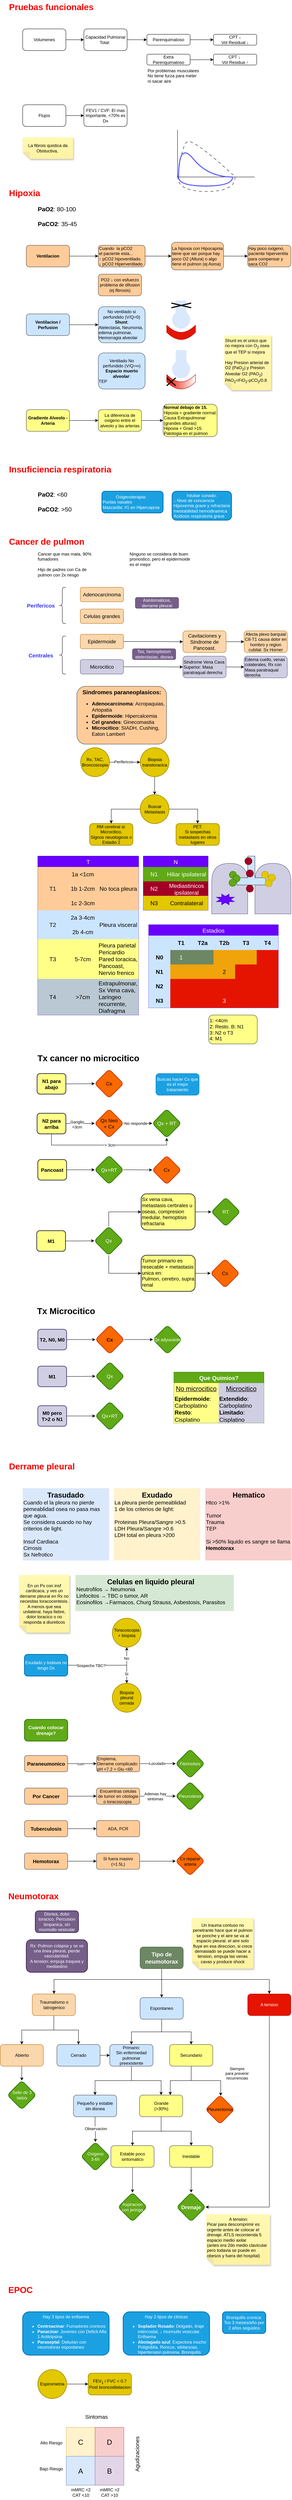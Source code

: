 <mxfile version="21.6.8" type="github">
  <diagram name="Page-1" id="M_UDVAVCjI6NykcnFUn3">
    <mxGraphModel dx="768" dy="754" grid="1" gridSize="10" guides="1" tooltips="1" connect="1" arrows="1" fold="1" page="1" pageScale="1" pageWidth="850" pageHeight="1100" math="0" shadow="0">
      <root>
        <mxCell id="0" />
        <mxCell id="1" parent="0" />
        <mxCell id="sU-v4qAwtsRLPM2VlvNM-34" value="" style="ellipse;whiteSpace=wrap;html=1;aspect=fixed;fillColor=#dae8fc;strokeColor=none;" parent="1" vertex="1">
          <mxGeometry x="495" y="900" width="50" height="50" as="geometry" />
        </mxCell>
        <mxCell id="sU-v4qAwtsRLPM2VlvNM-1" value="Pruebas funcionales" style="text;strokeColor=none;fillColor=none;html=1;fontSize=24;fontStyle=1;verticalAlign=middle;align=left;fontColor=#FF0000;" parent="1" vertex="1">
          <mxGeometry x="40" y="40" width="100" height="40" as="geometry" />
        </mxCell>
        <mxCell id="sU-v4qAwtsRLPM2VlvNM-4" value="" style="edgeStyle=orthogonalEdgeStyle;rounded=0;orthogonalLoop=1;jettySize=auto;html=1;" parent="1" source="sU-v4qAwtsRLPM2VlvNM-2" target="sU-v4qAwtsRLPM2VlvNM-3" edge="1">
          <mxGeometry relative="1" as="geometry" />
        </mxCell>
        <mxCell id="sU-v4qAwtsRLPM2VlvNM-2" value="Volumenes" style="rounded=1;whiteSpace=wrap;html=1;" parent="1" vertex="1">
          <mxGeometry x="80" y="120" width="120" height="60" as="geometry" />
        </mxCell>
        <mxCell id="sU-v4qAwtsRLPM2VlvNM-6" value="" style="edgeStyle=orthogonalEdgeStyle;rounded=0;orthogonalLoop=1;jettySize=auto;html=1;" parent="1" source="sU-v4qAwtsRLPM2VlvNM-3" target="sU-v4qAwtsRLPM2VlvNM-5" edge="1">
          <mxGeometry relative="1" as="geometry" />
        </mxCell>
        <mxCell id="sU-v4qAwtsRLPM2VlvNM-3" value="Capacidad Pulmonar Total:&amp;nbsp;" style="rounded=1;whiteSpace=wrap;html=1;" parent="1" vertex="1">
          <mxGeometry x="250" y="120" width="120" height="60" as="geometry" />
        </mxCell>
        <mxCell id="sU-v4qAwtsRLPM2VlvNM-8" value="" style="edgeStyle=orthogonalEdgeStyle;rounded=0;orthogonalLoop=1;jettySize=auto;html=1;" parent="1" source="sU-v4qAwtsRLPM2VlvNM-5" target="sU-v4qAwtsRLPM2VlvNM-7" edge="1">
          <mxGeometry relative="1" as="geometry" />
        </mxCell>
        <mxCell id="sU-v4qAwtsRLPM2VlvNM-5" value="Parenquimatoso" style="rounded=1;whiteSpace=wrap;html=1;" parent="1" vertex="1">
          <mxGeometry x="425" y="135" width="120" height="30" as="geometry" />
        </mxCell>
        <mxCell id="sU-v4qAwtsRLPM2VlvNM-7" value="CPT ↓&lt;br&gt;Vol Residual ↓" style="rounded=1;whiteSpace=wrap;html=1;" parent="1" vertex="1">
          <mxGeometry x="610" y="135" width="120" height="30" as="geometry" />
        </mxCell>
        <mxCell id="sU-v4qAwtsRLPM2VlvNM-11" value="" style="edgeStyle=orthogonalEdgeStyle;rounded=0;orthogonalLoop=1;jettySize=auto;html=1;" parent="1" target="sU-v4qAwtsRLPM2VlvNM-10" edge="1">
          <mxGeometry relative="1" as="geometry">
            <mxPoint x="525" y="205" as="sourcePoint" />
          </mxGeometry>
        </mxCell>
        <mxCell id="sU-v4qAwtsRLPM2VlvNM-9" value="Extra Parenquimatoso" style="rounded=1;whiteSpace=wrap;html=1;" parent="1" vertex="1">
          <mxGeometry x="425" y="190" width="120" height="30" as="geometry" />
        </mxCell>
        <mxCell id="sU-v4qAwtsRLPM2VlvNM-10" value="CPT ↓&amp;nbsp;&lt;br&gt;Vol Residua ↑" style="rounded=1;whiteSpace=wrap;html=1;" parent="1" vertex="1">
          <mxGeometry x="610" y="190" width="120" height="30" as="geometry" />
        </mxCell>
        <mxCell id="sU-v4qAwtsRLPM2VlvNM-12" value="Por problemas musculares&lt;br&gt;No tiene furza para meter&lt;br&gt;ni sacar aire" style="text;html=1;align=left;verticalAlign=middle;resizable=0;points=[];autosize=1;strokeColor=none;fillColor=none;" parent="1" vertex="1">
          <mxGeometry x="425" y="220" width="170" height="60" as="geometry" />
        </mxCell>
        <mxCell id="sU-v4qAwtsRLPM2VlvNM-15" value="" style="edgeStyle=orthogonalEdgeStyle;rounded=0;orthogonalLoop=1;jettySize=auto;html=1;" parent="1" source="sU-v4qAwtsRLPM2VlvNM-13" target="sU-v4qAwtsRLPM2VlvNM-14" edge="1">
          <mxGeometry relative="1" as="geometry" />
        </mxCell>
        <mxCell id="sU-v4qAwtsRLPM2VlvNM-13" value="Flujos" style="rounded=1;whiteSpace=wrap;html=1;" parent="1" vertex="1">
          <mxGeometry x="80" y="330" width="120" height="60" as="geometry" />
        </mxCell>
        <mxCell id="sU-v4qAwtsRLPM2VlvNM-14" value="FEV1 / CVF: El mas importante, &amp;lt;70% es Dx" style="rounded=1;whiteSpace=wrap;html=1;" parent="1" vertex="1">
          <mxGeometry x="250" y="330" width="120" height="60" as="geometry" />
        </mxCell>
        <mxCell id="sU-v4qAwtsRLPM2VlvNM-20" value="" style="shape=partialRectangle;whiteSpace=wrap;html=1;bottom=0;right=0;fillColor=none;direction=north;container=0;" parent="1" vertex="1">
          <mxGeometry x="510" y="400" width="214" height="130" as="geometry" />
        </mxCell>
        <mxCell id="sU-v4qAwtsRLPM2VlvNM-21" value="" style="curved=1;endArrow=none;html=1;rounded=0;endFill=0;dashed=1;dashPattern=8 8;entryX=0;entryY=0.75;entryDx=0;entryDy=0;" parent="1" target="sU-v4qAwtsRLPM2VlvNM-20" edge="1">
          <mxGeometry width="50" height="50" relative="1" as="geometry">
            <mxPoint x="511" y="531" as="sourcePoint" />
            <mxPoint x="681" y="536" as="targetPoint" />
            <Array as="points">
              <mxPoint x="521" y="446" />
              <mxPoint x="551" y="420" />
            </Array>
          </mxGeometry>
        </mxCell>
        <mxCell id="sU-v4qAwtsRLPM2VlvNM-22" value="" style="shape=requiredInterface;html=1;verticalLabelPosition=bottom;sketch=0;direction=south;dashed=1;dashPattern=8 8;container=0;" parent="1" vertex="1">
          <mxGeometry x="511" y="530" width="159" height="40" as="geometry" />
        </mxCell>
        <mxCell id="sU-v4qAwtsRLPM2VlvNM-16" value="" style="curved=1;endArrow=none;html=1;rounded=0;snapToPoint=0;endFill=0;strokeColor=#6666FF;strokeWidth=3;" parent="1" edge="1">
          <mxGeometry width="50" height="50" relative="1" as="geometry">
            <mxPoint x="513" y="530" as="sourcePoint" />
            <mxPoint x="663" y="530" as="targetPoint" />
            <Array as="points">
              <mxPoint x="513" y="430" />
              <mxPoint x="594.818" y="530" />
            </Array>
          </mxGeometry>
        </mxCell>
        <mxCell id="sU-v4qAwtsRLPM2VlvNM-18" value="" style="shape=requiredInterface;html=1;verticalLabelPosition=bottom;sketch=0;direction=south;container=0;strokeColor=#6666FF;strokeWidth=3;" parent="1" vertex="1">
          <mxGeometry x="513" y="530" width="150" height="25" as="geometry" />
        </mxCell>
        <mxCell id="sU-v4qAwtsRLPM2VlvNM-23" value="La fibrois quistica da Obstuctiva,&amp;nbsp;" style="shape=note;whiteSpace=wrap;html=1;backgroundOutline=1;fontColor=#000000;darkOpacity=0.05;fillColor=#FFF9B2;strokeColor=none;fillStyle=solid;direction=west;gradientDirection=north;gradientColor=#FFF2A1;shadow=1;size=20;pointerEvents=1;" parent="1" vertex="1">
          <mxGeometry x="80" y="420" width="140" height="60" as="geometry" />
        </mxCell>
        <mxCell id="sU-v4qAwtsRLPM2VlvNM-26" value="" style="edgeStyle=orthogonalEdgeStyle;rounded=0;orthogonalLoop=1;jettySize=auto;html=1;" parent="1" source="sU-v4qAwtsRLPM2VlvNM-24" target="sU-v4qAwtsRLPM2VlvNM-25" edge="1">
          <mxGeometry relative="1" as="geometry" />
        </mxCell>
        <mxCell id="sU-v4qAwtsRLPM2VlvNM-24" value="Ventilacion" style="rounded=1;whiteSpace=wrap;html=1;fillColor=#ffcc99;strokeColor=#36393d;fontStyle=1" parent="1" vertex="1">
          <mxGeometry x="90" y="719" width="120" height="60" as="geometry" />
        </mxCell>
        <mxCell id="sU-v4qAwtsRLPM2VlvNM-48" value="" style="edgeStyle=orthogonalEdgeStyle;rounded=0;orthogonalLoop=1;jettySize=auto;html=1;" parent="1" source="sU-v4qAwtsRLPM2VlvNM-25" target="sU-v4qAwtsRLPM2VlvNM-47" edge="1">
          <mxGeometry relative="1" as="geometry" />
        </mxCell>
        <mxCell id="sU-v4qAwtsRLPM2VlvNM-25" value="Cuando&amp;nbsp; la pCO2&lt;br&gt;el paciente esta...&lt;br&gt;↑ pCO2 hipoventilado.&lt;br&gt;&lt;div style=&quot;&quot;&gt;&lt;span style=&quot;background-color: initial;&quot;&gt;↓ pCO2 Hiperventilado&lt;/span&gt;&lt;/div&gt;" style="rounded=1;whiteSpace=wrap;html=1;align=left;fillColor=#ffcc99;strokeColor=#36393d;" parent="1" vertex="1">
          <mxGeometry x="290" y="719" width="130" height="60" as="geometry" />
        </mxCell>
        <mxCell id="sU-v4qAwtsRLPM2VlvNM-27" value="PO2 ↓ con esfuerzo problema de difusion (ej fibrosis)" style="rounded=1;whiteSpace=wrap;html=1;fillColor=#ffcc99;strokeColor=#36393d;" parent="1" vertex="1">
          <mxGeometry x="290" y="799" width="120" height="60" as="geometry" />
        </mxCell>
        <mxCell id="sU-v4qAwtsRLPM2VlvNM-30" value="" style="edgeStyle=orthogonalEdgeStyle;rounded=0;orthogonalLoop=1;jettySize=auto;html=1;" parent="1" source="sU-v4qAwtsRLPM2VlvNM-28" target="sU-v4qAwtsRLPM2VlvNM-29" edge="1">
          <mxGeometry relative="1" as="geometry" />
        </mxCell>
        <mxCell id="sU-v4qAwtsRLPM2VlvNM-28" value="Ventilacion / Perfusion" style="rounded=1;whiteSpace=wrap;html=1;fillColor=#cce5ff;strokeColor=#36393d;fontStyle=1" parent="1" vertex="1">
          <mxGeometry x="90" y="909" width="120" height="60" as="geometry" />
        </mxCell>
        <mxCell id="sU-v4qAwtsRLPM2VlvNM-29" value="No ventilado si perfundido (V/Q=0)&lt;br&gt;&lt;b&gt;Shunt&lt;/b&gt;:&lt;br&gt;&lt;div style=&quot;text-align: left;&quot;&gt;&lt;span style=&quot;background-color: initial;&quot;&gt;Atelectasia, Neumonia, edema pulmonar, Hemorragia alveolar&lt;/span&gt;&lt;/div&gt;" style="rounded=1;whiteSpace=wrap;html=1;fillColor=#cce5ff;strokeColor=#36393d;" parent="1" vertex="1">
          <mxGeometry x="290" y="889" width="130" height="100" as="geometry" />
        </mxCell>
        <mxCell id="sU-v4qAwtsRLPM2VlvNM-31" value="" style="shape=dataStorage;whiteSpace=wrap;html=1;fixedSize=1;direction=north;fillColor=#e51400;strokeColor=#B20000;fontColor=#ffffff;" parent="1" vertex="1">
          <mxGeometry x="480" y="940" width="80" height="40" as="geometry" />
        </mxCell>
        <mxCell id="sU-v4qAwtsRLPM2VlvNM-33" value="" style="strokeWidth=1;html=1;shape=mxgraph.flowchart.delay;whiteSpace=wrap;direction=south;fillColor=#dae8fc;strokeColor=none;" parent="1" vertex="1">
          <mxGeometry x="505" y="872" width="30" height="70" as="geometry" />
        </mxCell>
        <mxCell id="sU-v4qAwtsRLPM2VlvNM-37" value="" style="shape=umlDestroy;whiteSpace=wrap;html=1;strokeWidth=3;targetShapes=umlLifeline;" parent="1" vertex="1">
          <mxGeometry x="493" y="879" width="55" height="13" as="geometry" />
        </mxCell>
        <mxCell id="sU-v4qAwtsRLPM2VlvNM-38" value="" style="ellipse;whiteSpace=wrap;html=1;aspect=fixed;fillColor=#dae8fc;strokeColor=none;" parent="1" vertex="1">
          <mxGeometry x="495" y="1037" width="50" height="50" as="geometry" />
        </mxCell>
        <mxCell id="sU-v4qAwtsRLPM2VlvNM-39" value="" style="shape=dataStorage;whiteSpace=wrap;html=1;fixedSize=1;direction=north;fillColor=#e51400;strokeColor=#B20000;fontColor=#ffffff;gradientColor=#FFFFFF;gradientDirection=south;" parent="1" vertex="1">
          <mxGeometry x="480" y="1077" width="80" height="40" as="geometry" />
        </mxCell>
        <mxCell id="sU-v4qAwtsRLPM2VlvNM-40" value="" style="strokeWidth=1;html=1;shape=mxgraph.flowchart.delay;whiteSpace=wrap;direction=south;fillColor=#dae8fc;strokeColor=none;" parent="1" vertex="1">
          <mxGeometry x="505" y="1009" width="30" height="70" as="geometry" />
        </mxCell>
        <mxCell id="sU-v4qAwtsRLPM2VlvNM-41" value="" style="shape=umlDestroy;whiteSpace=wrap;html=1;strokeWidth=3;targetShapes=umlLifeline;" parent="1" vertex="1">
          <mxGeometry x="480" y="1086" width="25" height="22" as="geometry" />
        </mxCell>
        <mxCell id="sU-v4qAwtsRLPM2VlvNM-42" value="Ventilado No perfundido (V/Q=∞)&lt;br&gt;&lt;b&gt;Espacio muerto alveolar&lt;/b&gt;:&lt;br&gt;&lt;div style=&quot;text-align: left;&quot;&gt;TEP&lt;/div&gt;" style="rounded=1;whiteSpace=wrap;html=1;fillColor=#cce5ff;strokeColor=#36393d;" parent="1" vertex="1">
          <mxGeometry x="290" y="1017" width="130" height="100" as="geometry" />
        </mxCell>
        <mxCell id="sU-v4qAwtsRLPM2VlvNM-43" value="Hipoxia" style="text;strokeColor=none;fillColor=none;html=1;fontSize=24;fontStyle=1;verticalAlign=middle;align=left;fontColor=#FF0000;" parent="1" vertex="1">
          <mxGeometry x="40" y="555" width="100" height="40" as="geometry" />
        </mxCell>
        <mxCell id="sU-v4qAwtsRLPM2VlvNM-46" value="Shunt es el unico que no mejora con O&lt;sub&gt;2 &lt;/sub&gt;osea que el TEP si mejora&lt;br&gt;&lt;br&gt;Hay Presion arterial de O2 (PaO&lt;sub&gt;2&lt;/sub&gt;) y Presion Alveolar O2 (PAO&lt;sub&gt;2&lt;/sub&gt;)&lt;br&gt;PAO&lt;sub&gt;2&lt;/sub&gt;=FiO&lt;sub&gt;2&lt;/sub&gt;-pCO&lt;sub&gt;2&lt;/sub&gt;/0.8" style="shape=note;whiteSpace=wrap;html=1;backgroundOutline=1;fontColor=#000000;darkOpacity=0.05;fillColor=#FFF9B2;strokeColor=none;fillStyle=solid;direction=west;gradientDirection=north;gradientColor=#FFF2A1;shadow=1;size=20;pointerEvents=1;verticalAlign=top;align=left;" parent="1" vertex="1">
          <mxGeometry x="640" y="969" width="130" height="151" as="geometry" />
        </mxCell>
        <mxCell id="sU-v4qAwtsRLPM2VlvNM-50" value="" style="edgeStyle=orthogonalEdgeStyle;rounded=0;orthogonalLoop=1;jettySize=auto;html=1;" parent="1" source="sU-v4qAwtsRLPM2VlvNM-47" target="sU-v4qAwtsRLPM2VlvNM-49" edge="1">
          <mxGeometry relative="1" as="geometry" />
        </mxCell>
        <mxCell id="sU-v4qAwtsRLPM2VlvNM-47" value="La hipoxia con Hipocapnia tiene que ser porque hay poco O2 (Altura) o algo tiene el pulmon (ej Asma)" style="whiteSpace=wrap;html=1;align=left;rounded=1;fillColor=#ffcc99;strokeColor=#36393d;" parent="1" vertex="1">
          <mxGeometry x="493" y="710.75" width="145" height="76.5" as="geometry" />
        </mxCell>
        <mxCell id="sU-v4qAwtsRLPM2VlvNM-49" value="Hay poco oxigeno, paciente hiperventila para compensar y saca CO2" style="whiteSpace=wrap;html=1;align=left;rounded=1;fillColor=#ffcc99;strokeColor=#36393d;" parent="1" vertex="1">
          <mxGeometry x="705" y="719" width="120" height="60" as="geometry" />
        </mxCell>
        <mxCell id="sU-v4qAwtsRLPM2VlvNM-53" value="" style="edgeStyle=orthogonalEdgeStyle;rounded=0;orthogonalLoop=1;jettySize=auto;html=1;" parent="1" source="sU-v4qAwtsRLPM2VlvNM-51" target="sU-v4qAwtsRLPM2VlvNM-52" edge="1">
          <mxGeometry relative="1" as="geometry" />
        </mxCell>
        <mxCell id="sU-v4qAwtsRLPM2VlvNM-51" value="Gradiente Alveolo - Arteria" style="rounded=1;whiteSpace=wrap;html=1;fillColor=#ffff88;strokeColor=#36393d;fontStyle=1" parent="1" vertex="1">
          <mxGeometry x="90" y="1174" width="120" height="60" as="geometry" />
        </mxCell>
        <mxCell id="sU-v4qAwtsRLPM2VlvNM-55" value="" style="edgeStyle=orthogonalEdgeStyle;rounded=0;orthogonalLoop=1;jettySize=auto;html=1;" parent="1" source="sU-v4qAwtsRLPM2VlvNM-52" target="sU-v4qAwtsRLPM2VlvNM-54" edge="1">
          <mxGeometry relative="1" as="geometry" />
        </mxCell>
        <mxCell id="sU-v4qAwtsRLPM2VlvNM-52" value="La diferencia de oxigeno entre el alveolo y las arterias" style="rounded=1;whiteSpace=wrap;html=1;fillColor=#ffff88;strokeColor=#36393d;" parent="1" vertex="1">
          <mxGeometry x="290" y="1174" width="120" height="60" as="geometry" />
        </mxCell>
        <mxCell id="sU-v4qAwtsRLPM2VlvNM-54" value="&lt;b&gt;Normal debajo de 15.&lt;br&gt;&lt;/b&gt;Hipoxia + gradiente normal: Causa Extrapulmonar (grandes alturas)&lt;br&gt;Hipoxia + Grad &amp;gt;15: Patologia en el pulmon" style="rounded=1;whiteSpace=wrap;html=1;align=left;fillColor=#ffff88;strokeColor=#36393d;" parent="1" vertex="1">
          <mxGeometry x="470" y="1159" width="150" height="90" as="geometry" />
        </mxCell>
        <mxCell id="sU-v4qAwtsRLPM2VlvNM-57" value="&lt;b&gt;PaO2&lt;/b&gt;: 80-100&lt;br&gt;&lt;br style=&quot;font-size: 17px;&quot;&gt;&lt;b&gt;PaCO2&lt;/b&gt;: 35-45" style="rounded=1;whiteSpace=wrap;html=1;align=left;fontSize=17;strokeColor=none;" parent="1" vertex="1">
          <mxGeometry x="120" y="610" width="120" height="60" as="geometry" />
        </mxCell>
        <mxCell id="sU-v4qAwtsRLPM2VlvNM-58" value="Insuficiencia respiratoria" style="text;strokeColor=none;fillColor=none;html=1;fontSize=24;fontStyle=1;verticalAlign=middle;align=left;fontColor=#FF0000;" parent="1" vertex="1">
          <mxGeometry x="40" y="1320" width="100" height="40" as="geometry" />
        </mxCell>
        <mxCell id="sU-v4qAwtsRLPM2VlvNM-61" value="&lt;b&gt;PaO2&lt;/b&gt;: &amp;lt;60&lt;br&gt;&lt;br style=&quot;font-size: 17px;&quot;&gt;&lt;b&gt;PaCO2&lt;/b&gt;: &amp;gt;50" style="rounded=1;whiteSpace=wrap;html=1;align=left;fontSize=17;strokeColor=none;" parent="1" vertex="1">
          <mxGeometry x="120" y="1400" width="120" height="60" as="geometry" />
        </mxCell>
        <mxCell id="sU-v4qAwtsRLPM2VlvNM-62" value="&lt;div style=&quot;text-align: center;&quot;&gt;&lt;span style=&quot;background-color: initial;&quot;&gt;Oxigenoterapia:&lt;/span&gt;&lt;/div&gt;Puntas nasales&lt;br&gt;Mascarilla: #1 en Hipercapnia" style="rounded=1;whiteSpace=wrap;html=1;align=left;fillColor=#1ba1e2;fontColor=#ffffff;strokeColor=#006EAF;strokeWidth=2;" parent="1" vertex="1">
          <mxGeometry x="300" y="1400" width="170" height="60" as="geometry" />
        </mxCell>
        <mxCell id="sU-v4qAwtsRLPM2VlvNM-63" value="Intubar cunado:&lt;br&gt;&lt;div style=&quot;text-align: left;&quot;&gt;&lt;span style=&quot;background-color: initial;&quot;&gt;↓ Nivel de conciencia&lt;/span&gt;&lt;/div&gt;&lt;div style=&quot;text-align: left;&quot;&gt;&lt;span style=&quot;background-color: initial;&quot;&gt;Hipoxemia grave y refractaria&lt;/span&gt;&lt;/div&gt;&lt;div style=&quot;text-align: left;&quot;&gt;&lt;span style=&quot;background-color: initial;&quot;&gt;Inestabilidad hemodinamica&lt;/span&gt;&lt;/div&gt;&lt;div style=&quot;text-align: left;&quot;&gt;&lt;span style=&quot;background-color: initial;&quot;&gt;Acidosis respiratoria grave&lt;/span&gt;&lt;/div&gt;" style="rounded=1;whiteSpace=wrap;html=1;fillColor=#1ba1e2;fontColor=#ffffff;strokeColor=#006EAF;strokeWidth=2;" parent="1" vertex="1">
          <mxGeometry x="495" y="1400" width="165" height="80" as="geometry" />
        </mxCell>
        <mxCell id="sU-v4qAwtsRLPM2VlvNM-64" value="Cancer de pulmon" style="text;strokeColor=none;fillColor=none;html=1;fontSize=24;fontStyle=1;verticalAlign=middle;align=left;fontColor=#FF0000;" parent="1" vertex="1">
          <mxGeometry x="40" y="1520" width="100" height="40" as="geometry" />
        </mxCell>
        <mxCell id="sU-v4qAwtsRLPM2VlvNM-68" value="Adenocarcinoma" style="rounded=1;whiteSpace=wrap;html=1;fontSize=14;fillColor=#fad7ac;strokeColor=#b46504;" parent="1" vertex="1">
          <mxGeometry x="240" y="1666" width="120" height="40" as="geometry" />
        </mxCell>
        <mxCell id="sU-v4qAwtsRLPM2VlvNM-73" value="" style="edgeStyle=orthogonalEdgeStyle;rounded=0;orthogonalLoop=1;jettySize=auto;html=1;" parent="1" source="sU-v4qAwtsRLPM2VlvNM-69" target="sU-v4qAwtsRLPM2VlvNM-72" edge="1">
          <mxGeometry relative="1" as="geometry" />
        </mxCell>
        <mxCell id="sU-v4qAwtsRLPM2VlvNM-69" value="Epidermoide" style="rounded=1;whiteSpace=wrap;html=1;fontSize=14;fillColor=#fad7ac;strokeColor=#b46504;" parent="1" vertex="1">
          <mxGeometry x="240" y="1796" width="120" height="40" as="geometry" />
        </mxCell>
        <mxCell id="sU-v4qAwtsRLPM2VlvNM-70" value="Celulas grandes" style="rounded=1;whiteSpace=wrap;html=1;fontSize=14;fillColor=#fad7ac;strokeColor=#b46504;" parent="1" vertex="1">
          <mxGeometry x="240" y="1726" width="120" height="40" as="geometry" />
        </mxCell>
        <mxCell id="Sj-hr3UklDrpazf8FQOq-10" value="" style="edgeStyle=orthogonalEdgeStyle;rounded=0;orthogonalLoop=1;jettySize=auto;html=1;" parent="1" source="sU-v4qAwtsRLPM2VlvNM-71" target="Sj-hr3UklDrpazf8FQOq-3" edge="1">
          <mxGeometry relative="1" as="geometry" />
        </mxCell>
        <mxCell id="sU-v4qAwtsRLPM2VlvNM-71" value="Microcitico" style="rounded=1;whiteSpace=wrap;html=1;fontSize=14;fillColor=#d0cee2;strokeColor=#56517e;" parent="1" vertex="1">
          <mxGeometry x="240" y="1866" width="120" height="40" as="geometry" />
        </mxCell>
        <mxCell id="Sj-hr3UklDrpazf8FQOq-14" value="" style="edgeStyle=orthogonalEdgeStyle;rounded=0;orthogonalLoop=1;jettySize=auto;html=1;" parent="1" source="sU-v4qAwtsRLPM2VlvNM-72" target="Sj-hr3UklDrpazf8FQOq-13" edge="1">
          <mxGeometry relative="1" as="geometry" />
        </mxCell>
        <mxCell id="sU-v4qAwtsRLPM2VlvNM-72" value="Cavitaciones y Sindrome de Pancoast." style="whiteSpace=wrap;html=1;fontSize=14;fillColor=#fad7ac;strokeColor=#b46504;rounded=1;" parent="1" vertex="1">
          <mxGeometry x="525" y="1786.5" width="120" height="60" as="geometry" />
        </mxCell>
        <mxCell id="Sj-hr3UklDrpazf8FQOq-1" value="&lt;b style=&quot;font-size: 16px;&quot;&gt;&lt;font style=&quot;font-size: 16px;&quot;&gt;Sindromes paraneoplasicos:&lt;br&gt;&lt;/font&gt;&lt;/b&gt;&lt;div style=&quot;text-align: left; font-size: 14px;&quot;&gt;&lt;ul&gt;&lt;li&gt;&lt;span style=&quot;background-color: initial;&quot;&gt;&lt;font style=&quot;font-size: 14px;&quot;&gt;&lt;b&gt;Adenocarcinoma&lt;/b&gt;: Acropaquias, Artopatia&lt;/font&gt;&lt;/span&gt;&lt;/li&gt;&lt;li&gt;&lt;span style=&quot;background-color: initial;&quot;&gt;&lt;font style=&quot;font-size: 14px;&quot;&gt;&lt;b&gt;Epidermoide&lt;/b&gt;: Hipercalcemia&lt;/font&gt;&lt;/span&gt;&lt;/li&gt;&lt;li&gt;&lt;span style=&quot;background-color: initial;&quot;&gt;&lt;font style=&quot;font-size: 14px;&quot;&gt;&lt;b&gt;Cel grandes&lt;/b&gt;: Ginecomastia&lt;/font&gt;&lt;/span&gt;&lt;/li&gt;&lt;li&gt;&lt;span style=&quot;background-color: initial;&quot;&gt;&lt;font style=&quot;font-size: 14px;&quot;&gt;&lt;b&gt;Microcitico&lt;/b&gt;: SIADH, Cushing, Eaton Lambert&lt;/font&gt;&lt;/span&gt;&lt;/li&gt;&lt;/ul&gt;&lt;/div&gt;" style="rounded=1;whiteSpace=wrap;html=1;verticalAlign=top;fillColor=#ffcc99;strokeColor=#36393d;" parent="1" vertex="1">
          <mxGeometry x="230.5" y="1940" width="249" height="160" as="geometry" />
        </mxCell>
        <mxCell id="Sj-hr3UklDrpazf8FQOq-12" value="" style="edgeStyle=orthogonalEdgeStyle;rounded=0;orthogonalLoop=1;jettySize=auto;html=1;" parent="1" source="Sj-hr3UklDrpazf8FQOq-3" target="Sj-hr3UklDrpazf8FQOq-11" edge="1">
          <mxGeometry relative="1" as="geometry" />
        </mxCell>
        <mxCell id="Sj-hr3UklDrpazf8FQOq-3" value="Sindrome Vena Cava Superior: Masa paratraqual derecha" style="rounded=1;whiteSpace=wrap;html=1;align=left;fillColor=#d0cee2;strokeColor=#56517e;" parent="1" vertex="1">
          <mxGeometry x="525" y="1856.5" width="120" height="60" as="geometry" />
        </mxCell>
        <mxCell id="Sj-hr3UklDrpazf8FQOq-4" value="Tos, hemoptisism atelectasias, disnea" style="rounded=1;whiteSpace=wrap;html=1;fillColor=#76608a;fontColor=#ffffff;strokeColor=#432D57;" parent="1" vertex="1">
          <mxGeometry x="385" y="1836" width="120" height="30" as="geometry" />
        </mxCell>
        <mxCell id="Sj-hr3UklDrpazf8FQOq-5" value="" style="shape=curlyBracket;whiteSpace=wrap;html=1;rounded=1;labelPosition=left;verticalLabelPosition=middle;align=right;verticalAlign=middle;" parent="1" vertex="1">
          <mxGeometry x="180" y="1666" width="20" height="100" as="geometry" />
        </mxCell>
        <mxCell id="Sj-hr3UklDrpazf8FQOq-6" value="" style="shape=curlyBracket;whiteSpace=wrap;html=1;rounded=1;labelPosition=left;verticalLabelPosition=middle;align=right;verticalAlign=middle;" parent="1" vertex="1">
          <mxGeometry x="180" y="1801" width="20" height="105" as="geometry" />
        </mxCell>
        <mxCell id="Sj-hr3UklDrpazf8FQOq-7" value="Perifericos" style="text;html=1;align=center;verticalAlign=middle;resizable=0;points=[];autosize=1;strokeColor=none;fillColor=none;fontSize=15;fontStyle=1;fontColor=#3333FF;" parent="1" vertex="1">
          <mxGeometry x="80" y="1701" width="100" height="30" as="geometry" />
        </mxCell>
        <mxCell id="Sj-hr3UklDrpazf8FQOq-8" value="Centrales" style="text;html=1;align=center;verticalAlign=middle;resizable=0;points=[];autosize=1;strokeColor=none;fillColor=none;fontSize=15;fontStyle=1;fontColor=#3333FF;" parent="1" vertex="1">
          <mxGeometry x="85" y="1838.5" width="90" height="30" as="geometry" />
        </mxCell>
        <mxCell id="Sj-hr3UklDrpazf8FQOq-9" value="Asintomaticos, derrame pleural" style="rounded=1;whiteSpace=wrap;html=1;fillColor=#76608a;fontColor=#ffffff;strokeColor=#432D57;" parent="1" vertex="1">
          <mxGeometry x="393" y="1694" width="120" height="30" as="geometry" />
        </mxCell>
        <mxCell id="Sj-hr3UklDrpazf8FQOq-11" value="Edema cuello, venas colaterales, Rx con Masa paratraqual derecha" style="rounded=1;whiteSpace=wrap;html=1;align=left;fillColor=#d0cee2;strokeColor=#56517e;" parent="1" vertex="1">
          <mxGeometry x="695" y="1856.5" width="120" height="60" as="geometry" />
        </mxCell>
        <mxCell id="Sj-hr3UklDrpazf8FQOq-13" value="Afecta plexo barquial C8-T1 causa dolor en hombro y region cubital. Sx Horner" style="whiteSpace=wrap;html=1;fontSize=12;fillColor=#fad7ac;strokeColor=#b46504;rounded=1;" parent="1" vertex="1">
          <mxGeometry x="695" y="1786.5" width="120" height="60" as="geometry" />
        </mxCell>
        <mxCell id="Sj-hr3UklDrpazf8FQOq-15" value="Cancer que mas mata, 90% fumadores&lt;br&gt;&lt;br&gt;Hijo de padres con Ca de pulmon con 2x riesgo&lt;br&gt;&lt;br&gt;" style="rounded=1;whiteSpace=wrap;html=1;verticalAlign=top;align=left;strokeColor=none;" parent="1" vertex="1">
          <mxGeometry x="120" y="1560" width="175" height="80" as="geometry" />
        </mxCell>
        <mxCell id="Sj-hr3UklDrpazf8FQOq-16" value="Ninguno se considera de buen pronostico, pero el epidermoide es el mejor" style="rounded=1;whiteSpace=wrap;html=1;verticalAlign=top;align=left;strokeColor=none;" parent="1" vertex="1">
          <mxGeometry x="375" y="1560" width="175" height="80" as="geometry" />
        </mxCell>
        <mxCell id="Dt5ZlS1eIxX-C3ux1ST1-5" value="" style="edgeStyle=orthogonalEdgeStyle;rounded=0;orthogonalLoop=1;jettySize=auto;html=1;" parent="1" source="Dt5ZlS1eIxX-C3ux1ST1-3" target="Dt5ZlS1eIxX-C3ux1ST1-4" edge="1">
          <mxGeometry relative="1" as="geometry" />
        </mxCell>
        <mxCell id="Dt5ZlS1eIxX-C3ux1ST1-6" value="Perifericos" style="edgeLabel;html=1;align=center;verticalAlign=middle;resizable=0;points=[];" parent="Dt5ZlS1eIxX-C3ux1ST1-5" vertex="1" connectable="0">
          <mxGeometry x="-0.102" relative="1" as="geometry">
            <mxPoint y="-1" as="offset" />
          </mxGeometry>
        </mxCell>
        <mxCell id="Dt5ZlS1eIxX-C3ux1ST1-3" value="Rx, TAC, Broncoscopia" style="ellipse;whiteSpace=wrap;html=1;aspect=fixed;fillColor=#e3c800;fontColor=#000000;strokeColor=#B09500;strokeWidth=2;" parent="1" vertex="1">
          <mxGeometry x="241" y="2110" width="80" height="80" as="geometry" />
        </mxCell>
        <mxCell id="Dt5ZlS1eIxX-C3ux1ST1-8" value="" style="edgeStyle=orthogonalEdgeStyle;rounded=0;orthogonalLoop=1;jettySize=auto;html=1;" parent="1" source="Dt5ZlS1eIxX-C3ux1ST1-4" target="Dt5ZlS1eIxX-C3ux1ST1-7" edge="1">
          <mxGeometry relative="1" as="geometry" />
        </mxCell>
        <mxCell id="Dt5ZlS1eIxX-C3ux1ST1-4" value="Biopsia transtoracica" style="ellipse;whiteSpace=wrap;html=1;aspect=fixed;fillColor=#e3c800;fontColor=#000000;strokeColor=#B09500;strokeWidth=2;" parent="1" vertex="1">
          <mxGeometry x="406.5" y="2110" width="80" height="80" as="geometry" />
        </mxCell>
        <mxCell id="Dt5ZlS1eIxX-C3ux1ST1-72" style="edgeStyle=orthogonalEdgeStyle;rounded=0;orthogonalLoop=1;jettySize=auto;html=1;entryX=0.5;entryY=0;entryDx=0;entryDy=0;" parent="1" source="Dt5ZlS1eIxX-C3ux1ST1-7" target="Dt5ZlS1eIxX-C3ux1ST1-10" edge="1">
          <mxGeometry relative="1" as="geometry" />
        </mxCell>
        <mxCell id="Dt5ZlS1eIxX-C3ux1ST1-73" style="edgeStyle=orthogonalEdgeStyle;rounded=0;orthogonalLoop=1;jettySize=auto;html=1;entryX=0.5;entryY=0;entryDx=0;entryDy=0;" parent="1" source="Dt5ZlS1eIxX-C3ux1ST1-7" target="Dt5ZlS1eIxX-C3ux1ST1-11" edge="1">
          <mxGeometry relative="1" as="geometry" />
        </mxCell>
        <mxCell id="Dt5ZlS1eIxX-C3ux1ST1-7" value="Buscar Metastasis" style="ellipse;whiteSpace=wrap;html=1;fillColor=#e3c800;fontColor=#000000;strokeColor=#B09500;strokeWidth=2;" parent="1" vertex="1">
          <mxGeometry x="406.5" y="2240" width="80" height="80" as="geometry" />
        </mxCell>
        <mxCell id="Dt5ZlS1eIxX-C3ux1ST1-10" value="RM cerebral si:&lt;br&gt;Microcitico,&lt;br&gt;Signos neuologicos o Estadio 2" style="rounded=1;whiteSpace=wrap;html=1;fillColor=#e3c800;fontColor=#000000;strokeColor=#B09500;strokeWidth=2;" parent="1" vertex="1">
          <mxGeometry x="266" y="2320" width="120" height="60" as="geometry" />
        </mxCell>
        <mxCell id="Dt5ZlS1eIxX-C3ux1ST1-11" value="PET:&lt;br&gt;Si sospechas metastasis en otros lugares" style="rounded=1;whiteSpace=wrap;html=1;fillColor=#e3c800;fontColor=#000000;strokeColor=#B09500;strokeWidth=2;" parent="1" vertex="1">
          <mxGeometry x="506" y="2320" width="120" height="60" as="geometry" />
        </mxCell>
        <mxCell id="Dt5ZlS1eIxX-C3ux1ST1-12" value="T" style="shape=table;startSize=30;container=1;collapsible=0;childLayout=tableLayout;strokeColor=#3700CC;fontSize=16;swimlaneFillColor=none;perimeterSpacing=1;fillColor=#6a00ff;fontColor=#ffffff;" parent="1" vertex="1">
          <mxGeometry x="122" y="2410" width="280" height="440" as="geometry" />
        </mxCell>
        <mxCell id="Dt5ZlS1eIxX-C3ux1ST1-13" value="" style="shape=tableRow;horizontal=0;startSize=0;swimlaneHead=0;swimlaneBody=0;strokeColor=inherit;top=0;left=0;bottom=0;right=0;collapsible=0;dropTarget=0;fillColor=none;points=[[0,0.5],[1,0.5]];portConstraint=eastwest;fontSize=16;" parent="Dt5ZlS1eIxX-C3ux1ST1-12" vertex="1">
          <mxGeometry y="30" width="280" height="40" as="geometry" />
        </mxCell>
        <mxCell id="Dt5ZlS1eIxX-C3ux1ST1-14" value="T1" style="shape=partialRectangle;html=1;whiteSpace=wrap;connectable=0;strokeColor=#36393d;overflow=hidden;fillColor=#ffcc99;top=0;left=0;bottom=0;right=0;pointerEvents=1;fontSize=16;rowspan=3;colspan=1;perimeterSpacing=2;" parent="Dt5ZlS1eIxX-C3ux1ST1-13" vertex="1">
          <mxGeometry width="83" height="120" as="geometry">
            <mxRectangle width="83" height="40" as="alternateBounds" />
          </mxGeometry>
        </mxCell>
        <mxCell id="Dt5ZlS1eIxX-C3ux1ST1-15" value="1a &amp;lt;1cm" style="shape=partialRectangle;html=1;whiteSpace=wrap;connectable=0;strokeColor=#36393d;overflow=hidden;fillColor=#ffcc99;top=0;left=0;bottom=0;right=0;pointerEvents=1;fontSize=16;perimeterSpacing=2;" parent="Dt5ZlS1eIxX-C3ux1ST1-13" vertex="1">
          <mxGeometry x="83" width="84" height="40" as="geometry">
            <mxRectangle width="84" height="40" as="alternateBounds" />
          </mxGeometry>
        </mxCell>
        <mxCell id="Dt5ZlS1eIxX-C3ux1ST1-16" value="No toca pleura" style="shape=partialRectangle;html=1;whiteSpace=wrap;connectable=0;strokeColor=#36393d;overflow=hidden;fillColor=#ffcc99;top=0;left=0;bottom=0;right=0;pointerEvents=1;fontSize=16;rowspan=3;colspan=1;perimeterSpacing=2;" parent="Dt5ZlS1eIxX-C3ux1ST1-13" vertex="1">
          <mxGeometry x="167" width="113" height="120" as="geometry">
            <mxRectangle width="113" height="40" as="alternateBounds" />
          </mxGeometry>
        </mxCell>
        <mxCell id="Dt5ZlS1eIxX-C3ux1ST1-17" value="" style="shape=tableRow;horizontal=0;startSize=0;swimlaneHead=0;swimlaneBody=0;strokeColor=inherit;top=0;left=0;bottom=0;right=0;collapsible=0;dropTarget=0;fillColor=none;points=[[0,0.5],[1,0.5]];portConstraint=eastwest;fontSize=16;" parent="Dt5ZlS1eIxX-C3ux1ST1-12" vertex="1">
          <mxGeometry y="70" width="280" height="40" as="geometry" />
        </mxCell>
        <mxCell id="Dt5ZlS1eIxX-C3ux1ST1-18" value="" style="shape=partialRectangle;html=1;whiteSpace=wrap;connectable=0;strokeColor=#36393d;overflow=hidden;fillColor=#ffcc99;top=0;left=0;bottom=0;right=0;pointerEvents=1;fontSize=16;" parent="Dt5ZlS1eIxX-C3ux1ST1-17" vertex="1" visible="0">
          <mxGeometry width="83" height="40" as="geometry">
            <mxRectangle width="83" height="40" as="alternateBounds" />
          </mxGeometry>
        </mxCell>
        <mxCell id="Dt5ZlS1eIxX-C3ux1ST1-19" value="1b 1-2cm" style="shape=partialRectangle;html=1;whiteSpace=wrap;connectable=0;strokeColor=#36393d;overflow=hidden;fillColor=#ffcc99;top=0;left=0;bottom=0;right=0;pointerEvents=1;fontSize=16;" parent="Dt5ZlS1eIxX-C3ux1ST1-17" vertex="1">
          <mxGeometry x="83" width="84" height="40" as="geometry">
            <mxRectangle width="84" height="40" as="alternateBounds" />
          </mxGeometry>
        </mxCell>
        <mxCell id="Dt5ZlS1eIxX-C3ux1ST1-20" value="" style="shape=partialRectangle;html=1;whiteSpace=wrap;connectable=0;strokeColor=inherit;overflow=hidden;fillColor=none;top=0;left=0;bottom=0;right=0;pointerEvents=1;fontSize=16;" parent="Dt5ZlS1eIxX-C3ux1ST1-17" vertex="1" visible="0">
          <mxGeometry x="167" width="113" height="40" as="geometry">
            <mxRectangle width="113" height="40" as="alternateBounds" />
          </mxGeometry>
        </mxCell>
        <mxCell id="Dt5ZlS1eIxX-C3ux1ST1-21" value="" style="shape=tableRow;horizontal=0;startSize=0;swimlaneHead=0;swimlaneBody=0;strokeColor=inherit;top=0;left=0;bottom=0;right=0;collapsible=0;dropTarget=0;fillColor=none;points=[[0,0.5],[1,0.5]];portConstraint=eastwest;fontSize=16;" parent="Dt5ZlS1eIxX-C3ux1ST1-12" vertex="1">
          <mxGeometry y="110" width="280" height="40" as="geometry" />
        </mxCell>
        <mxCell id="Dt5ZlS1eIxX-C3ux1ST1-22" value="" style="shape=partialRectangle;html=1;whiteSpace=wrap;connectable=0;strokeColor=#b46504;overflow=hidden;fillColor=#fad7ac;top=0;left=0;bottom=0;right=0;pointerEvents=1;fontSize=16;" parent="Dt5ZlS1eIxX-C3ux1ST1-21" vertex="1" visible="0">
          <mxGeometry width="83" height="40" as="geometry">
            <mxRectangle width="83" height="40" as="alternateBounds" />
          </mxGeometry>
        </mxCell>
        <mxCell id="Dt5ZlS1eIxX-C3ux1ST1-23" value="1c 2-3cm" style="shape=partialRectangle;html=1;whiteSpace=wrap;connectable=0;strokeColor=#36393d;overflow=hidden;fillColor=#ffcc99;top=0;left=0;bottom=0;right=0;pointerEvents=1;fontSize=16;" parent="Dt5ZlS1eIxX-C3ux1ST1-21" vertex="1">
          <mxGeometry x="83" width="84" height="40" as="geometry">
            <mxRectangle width="84" height="40" as="alternateBounds" />
          </mxGeometry>
        </mxCell>
        <mxCell id="Dt5ZlS1eIxX-C3ux1ST1-24" value="" style="shape=partialRectangle;html=1;whiteSpace=wrap;connectable=0;strokeColor=inherit;overflow=hidden;fillColor=none;top=0;left=0;bottom=0;right=0;pointerEvents=1;fontSize=16;" parent="Dt5ZlS1eIxX-C3ux1ST1-21" vertex="1" visible="0">
          <mxGeometry x="167" width="113" height="40" as="geometry">
            <mxRectangle width="113" height="40" as="alternateBounds" />
          </mxGeometry>
        </mxCell>
        <mxCell id="Dt5ZlS1eIxX-C3ux1ST1-28" style="shape=tableRow;horizontal=0;startSize=0;swimlaneHead=0;swimlaneBody=0;strokeColor=inherit;top=0;left=0;bottom=0;right=0;collapsible=0;dropTarget=0;fillColor=none;points=[[0,0.5],[1,0.5]];portConstraint=eastwest;fontSize=16;" parent="Dt5ZlS1eIxX-C3ux1ST1-12" vertex="1">
          <mxGeometry y="150" width="280" height="40" as="geometry" />
        </mxCell>
        <mxCell id="Dt5ZlS1eIxX-C3ux1ST1-29" value="T2" style="shape=partialRectangle;html=1;whiteSpace=wrap;connectable=0;strokeColor=#36393d;overflow=hidden;fillColor=#cce5ff;top=0;left=0;bottom=0;right=0;pointerEvents=1;fontSize=16;rowspan=2;colspan=1;" parent="Dt5ZlS1eIxX-C3ux1ST1-28" vertex="1">
          <mxGeometry width="83" height="80" as="geometry">
            <mxRectangle width="83" height="40" as="alternateBounds" />
          </mxGeometry>
        </mxCell>
        <mxCell id="Dt5ZlS1eIxX-C3ux1ST1-30" value="2a 3-4cm" style="shape=partialRectangle;html=1;whiteSpace=wrap;connectable=0;strokeColor=#36393d;overflow=hidden;fillColor=#cce5ff;top=0;left=0;bottom=0;right=0;pointerEvents=1;fontSize=16;" parent="Dt5ZlS1eIxX-C3ux1ST1-28" vertex="1">
          <mxGeometry x="83" width="84" height="40" as="geometry">
            <mxRectangle width="84" height="40" as="alternateBounds" />
          </mxGeometry>
        </mxCell>
        <mxCell id="Dt5ZlS1eIxX-C3ux1ST1-31" value="Pleura visceral" style="shape=partialRectangle;html=1;whiteSpace=wrap;connectable=0;strokeColor=#36393d;overflow=hidden;fillColor=#cce5ff;top=0;left=0;bottom=0;right=0;pointerEvents=1;fontSize=16;rowspan=2;colspan=1;" parent="Dt5ZlS1eIxX-C3ux1ST1-28" vertex="1">
          <mxGeometry x="167" width="113" height="80" as="geometry">
            <mxRectangle width="113" height="40" as="alternateBounds" />
          </mxGeometry>
        </mxCell>
        <mxCell id="Dt5ZlS1eIxX-C3ux1ST1-32" style="shape=tableRow;horizontal=0;startSize=0;swimlaneHead=0;swimlaneBody=0;strokeColor=inherit;top=0;left=0;bottom=0;right=0;collapsible=0;dropTarget=0;fillColor=none;points=[[0,0.5],[1,0.5]];portConstraint=eastwest;fontSize=16;" parent="Dt5ZlS1eIxX-C3ux1ST1-12" vertex="1">
          <mxGeometry y="190" width="280" height="40" as="geometry" />
        </mxCell>
        <mxCell id="Dt5ZlS1eIxX-C3ux1ST1-33" style="shape=partialRectangle;html=1;whiteSpace=wrap;connectable=0;strokeColor=inherit;overflow=hidden;fillColor=none;top=0;left=0;bottom=0;right=0;pointerEvents=1;fontSize=16;" parent="Dt5ZlS1eIxX-C3ux1ST1-32" vertex="1" visible="0">
          <mxGeometry width="83" height="40" as="geometry">
            <mxRectangle width="83" height="40" as="alternateBounds" />
          </mxGeometry>
        </mxCell>
        <mxCell id="Dt5ZlS1eIxX-C3ux1ST1-34" value="2b 4-cm" style="shape=partialRectangle;html=1;whiteSpace=wrap;connectable=0;strokeColor=#36393d;overflow=hidden;fillColor=#cce5ff;top=0;left=0;bottom=0;right=0;pointerEvents=1;fontSize=16;" parent="Dt5ZlS1eIxX-C3ux1ST1-32" vertex="1">
          <mxGeometry x="83" width="84" height="40" as="geometry">
            <mxRectangle width="84" height="40" as="alternateBounds" />
          </mxGeometry>
        </mxCell>
        <mxCell id="Dt5ZlS1eIxX-C3ux1ST1-35" style="shape=partialRectangle;html=1;whiteSpace=wrap;connectable=0;strokeColor=inherit;overflow=hidden;fillColor=none;top=0;left=0;bottom=0;right=0;pointerEvents=1;fontSize=16;" parent="Dt5ZlS1eIxX-C3ux1ST1-32" vertex="1" visible="0">
          <mxGeometry x="167" width="113" height="40" as="geometry">
            <mxRectangle width="113" height="40" as="alternateBounds" />
          </mxGeometry>
        </mxCell>
        <mxCell id="Dt5ZlS1eIxX-C3ux1ST1-36" style="shape=tableRow;horizontal=0;startSize=0;swimlaneHead=0;swimlaneBody=0;strokeColor=inherit;top=0;left=0;bottom=0;right=0;collapsible=0;dropTarget=0;fillColor=none;points=[[0,0.5],[1,0.5]];portConstraint=eastwest;fontSize=16;" parent="Dt5ZlS1eIxX-C3ux1ST1-12" vertex="1">
          <mxGeometry y="230" width="280" height="110" as="geometry" />
        </mxCell>
        <mxCell id="Dt5ZlS1eIxX-C3ux1ST1-37" value="T3" style="shape=partialRectangle;html=1;whiteSpace=wrap;connectable=0;strokeColor=#36393d;overflow=hidden;fillColor=#ffff88;top=0;left=0;bottom=0;right=0;pointerEvents=1;fontSize=16;" parent="Dt5ZlS1eIxX-C3ux1ST1-36" vertex="1">
          <mxGeometry width="83" height="110" as="geometry">
            <mxRectangle width="83" height="110" as="alternateBounds" />
          </mxGeometry>
        </mxCell>
        <mxCell id="Dt5ZlS1eIxX-C3ux1ST1-38" value="5-7cm" style="shape=partialRectangle;html=1;whiteSpace=wrap;connectable=0;strokeColor=#36393d;overflow=hidden;fillColor=#ffff88;top=0;left=0;bottom=0;right=0;pointerEvents=1;fontSize=16;" parent="Dt5ZlS1eIxX-C3ux1ST1-36" vertex="1">
          <mxGeometry x="83" width="84" height="110" as="geometry">
            <mxRectangle width="84" height="110" as="alternateBounds" />
          </mxGeometry>
        </mxCell>
        <mxCell id="Dt5ZlS1eIxX-C3ux1ST1-39" value="Pleura parietal Pericardio Pared toracica, Pancoast, Nervio frenico" style="shape=partialRectangle;html=1;whiteSpace=wrap;connectable=0;strokeColor=#36393d;overflow=hidden;fillColor=#ffff88;top=0;left=0;bottom=0;right=0;pointerEvents=1;fontSize=16;align=left;" parent="Dt5ZlS1eIxX-C3ux1ST1-36" vertex="1">
          <mxGeometry x="167" width="113" height="110" as="geometry">
            <mxRectangle width="113" height="110" as="alternateBounds" />
          </mxGeometry>
        </mxCell>
        <mxCell id="Dt5ZlS1eIxX-C3ux1ST1-40" style="shape=tableRow;horizontal=0;startSize=0;swimlaneHead=0;swimlaneBody=0;strokeColor=inherit;top=0;left=0;bottom=0;right=0;collapsible=0;dropTarget=0;fillColor=none;points=[[0,0.5],[1,0.5]];portConstraint=eastwest;fontSize=16;" parent="Dt5ZlS1eIxX-C3ux1ST1-12" vertex="1">
          <mxGeometry y="340" width="280" height="100" as="geometry" />
        </mxCell>
        <mxCell id="Dt5ZlS1eIxX-C3ux1ST1-41" value="T4" style="shape=partialRectangle;html=1;whiteSpace=wrap;connectable=0;strokeColor=#23445d;overflow=hidden;fillColor=#bac8d3;top=0;left=0;bottom=0;right=0;pointerEvents=1;fontSize=16;" parent="Dt5ZlS1eIxX-C3ux1ST1-40" vertex="1">
          <mxGeometry width="83" height="100" as="geometry">
            <mxRectangle width="83" height="100" as="alternateBounds" />
          </mxGeometry>
        </mxCell>
        <mxCell id="Dt5ZlS1eIxX-C3ux1ST1-42" value="&amp;gt;7cm" style="shape=partialRectangle;html=1;whiteSpace=wrap;connectable=0;strokeColor=#23445d;overflow=hidden;fillColor=#bac8d3;top=0;left=0;bottom=0;right=0;pointerEvents=1;fontSize=16;" parent="Dt5ZlS1eIxX-C3ux1ST1-40" vertex="1">
          <mxGeometry x="83" width="84" height="100" as="geometry">
            <mxRectangle width="84" height="100" as="alternateBounds" />
          </mxGeometry>
        </mxCell>
        <mxCell id="Dt5ZlS1eIxX-C3ux1ST1-43" value="&lt;div&gt;Extrapulmonar, &lt;br&gt;&lt;/div&gt;&lt;div&gt;Sx Vena cava,&lt;br&gt;&lt;/div&gt;&lt;div&gt;Laringeo recurrente, Diafragma&lt;/div&gt;" style="shape=partialRectangle;html=1;whiteSpace=wrap;connectable=0;strokeColor=#23445d;overflow=hidden;fillColor=#bac8d3;top=0;left=0;bottom=0;right=0;pointerEvents=1;fontSize=16;align=left;" parent="Dt5ZlS1eIxX-C3ux1ST1-40" vertex="1">
          <mxGeometry x="167" width="113" height="100" as="geometry">
            <mxRectangle width="113" height="100" as="alternateBounds" />
          </mxGeometry>
        </mxCell>
        <mxCell id="Dt5ZlS1eIxX-C3ux1ST1-44" value="" style="shape=delay;whiteSpace=wrap;html=1;direction=north;fillColor=#d0cee2;strokeColor=#56517e;" parent="1" vertex="1">
          <mxGeometry x="605" y="2430" width="100" height="140" as="geometry" />
        </mxCell>
        <mxCell id="Dt5ZlS1eIxX-C3ux1ST1-45" value="" style="shape=delay;whiteSpace=wrap;html=1;direction=north;fillColor=#d0cee2;strokeColor=#56517e;" parent="1" vertex="1">
          <mxGeometry x="725" y="2430" width="100" height="140" as="geometry" />
        </mxCell>
        <mxCell id="Dt5ZlS1eIxX-C3ux1ST1-46" value="" style="shape=tee;whiteSpace=wrap;html=1;dx=20;dy=20;direction=west;fillColor=#cce5ff;strokeColor=#36393d;" parent="1" vertex="1">
          <mxGeometry x="675" y="2410" width="80" height="80" as="geometry" />
        </mxCell>
        <mxCell id="Dt5ZlS1eIxX-C3ux1ST1-47" value="" style="verticalLabelPosition=bottom;verticalAlign=top;html=1;shape=mxgraph.basic.8_point_star;fillColor=#6a00ff;fontColor=#ffffff;strokeColor=#3700CC;" parent="1" vertex="1">
          <mxGeometry x="618" y="2515" width="50" height="30" as="geometry" />
        </mxCell>
        <mxCell id="Dt5ZlS1eIxX-C3ux1ST1-50" value="" style="ellipse;whiteSpace=wrap;html=1;aspect=fixed;fillColor=#60a917;fontColor=#ffffff;strokeColor=#2D7600;" parent="1" vertex="1">
          <mxGeometry x="654" y="2452" width="20" height="20" as="geometry" />
        </mxCell>
        <mxCell id="Dt5ZlS1eIxX-C3ux1ST1-51" value="" style="ellipse;whiteSpace=wrap;html=1;aspect=fixed;fillColor=#60a917;fontColor=#ffffff;strokeColor=#2D7600;" parent="1" vertex="1">
          <mxGeometry x="664" y="2462" width="20" height="20" as="geometry" />
        </mxCell>
        <mxCell id="Dt5ZlS1eIxX-C3ux1ST1-52" value="" style="ellipse;whiteSpace=wrap;html=1;aspect=fixed;fillColor=#60a917;fontColor=#ffffff;strokeColor=#2D7600;" parent="1" vertex="1">
          <mxGeometry x="653" y="2474" width="20" height="20" as="geometry" />
        </mxCell>
        <mxCell id="Dt5ZlS1eIxX-C3ux1ST1-53" value="" style="ellipse;whiteSpace=wrap;html=1;aspect=fixed;fillColor=#a20025;fontColor=#ffffff;strokeColor=#6F0000;" parent="1" vertex="1">
          <mxGeometry x="697" y="2414" width="20" height="20" as="geometry" />
        </mxCell>
        <mxCell id="Dt5ZlS1eIxX-C3ux1ST1-54" value="" style="ellipse;whiteSpace=wrap;html=1;aspect=fixed;fillColor=#a20025;fontColor=#ffffff;strokeColor=#6F0000;" parent="1" vertex="1">
          <mxGeometry x="701" y="2448" width="20" height="20" as="geometry" />
        </mxCell>
        <mxCell id="Dt5ZlS1eIxX-C3ux1ST1-55" value="" style="ellipse;whiteSpace=wrap;html=1;aspect=fixed;fillColor=#a20025;fontColor=#ffffff;strokeColor=#6F0000;" parent="1" vertex="1">
          <mxGeometry x="701" y="2490" width="20" height="20" as="geometry" />
        </mxCell>
        <mxCell id="Dt5ZlS1eIxX-C3ux1ST1-56" value="" style="ellipse;whiteSpace=wrap;html=1;aspect=fixed;fillColor=#e3c800;fontColor=#000000;strokeColor=#B09500;" parent="1" vertex="1">
          <mxGeometry x="743" y="2452" width="20" height="20" as="geometry" />
        </mxCell>
        <mxCell id="Dt5ZlS1eIxX-C3ux1ST1-57" value="" style="ellipse;whiteSpace=wrap;html=1;aspect=fixed;fillColor=#e3c800;fontColor=#000000;strokeColor=#B09500;" parent="1" vertex="1">
          <mxGeometry x="753" y="2475" width="20" height="20" as="geometry" />
        </mxCell>
        <mxCell id="Dt5ZlS1eIxX-C3ux1ST1-58" value="" style="ellipse;whiteSpace=wrap;html=1;aspect=fixed;fillColor=#e3c800;fontColor=#000000;strokeColor=#B09500;" parent="1" vertex="1">
          <mxGeometry x="762" y="2460" width="20" height="20" as="geometry" />
        </mxCell>
        <mxCell id="Dt5ZlS1eIxX-C3ux1ST1-59" value="N" style="shape=table;startSize=30;container=1;collapsible=0;childLayout=tableLayout;strokeColor=#3700CC;fontSize=16;fillColor=#6a00ff;fontColor=#ffffff;" parent="1" vertex="1">
          <mxGeometry x="415" y="2410" width="180" height="150" as="geometry" />
        </mxCell>
        <mxCell id="Dt5ZlS1eIxX-C3ux1ST1-60" value="" style="shape=tableRow;horizontal=0;startSize=0;swimlaneHead=0;swimlaneBody=0;strokeColor=inherit;top=0;left=0;bottom=0;right=0;collapsible=0;dropTarget=0;fillColor=none;points=[[0,0.5],[1,0.5]];portConstraint=eastwest;fontSize=16;" parent="Dt5ZlS1eIxX-C3ux1ST1-59" vertex="1">
          <mxGeometry y="30" width="180" height="40" as="geometry" />
        </mxCell>
        <mxCell id="Dt5ZlS1eIxX-C3ux1ST1-61" value="N1" style="shape=partialRectangle;html=1;whiteSpace=wrap;connectable=0;strokeColor=#2D7600;overflow=hidden;fillColor=#60a917;top=0;left=0;bottom=0;right=0;pointerEvents=1;fontSize=16;fontColor=#ffffff;" parent="Dt5ZlS1eIxX-C3ux1ST1-60" vertex="1">
          <mxGeometry width="60" height="40" as="geometry">
            <mxRectangle width="60" height="40" as="alternateBounds" />
          </mxGeometry>
        </mxCell>
        <mxCell id="Dt5ZlS1eIxX-C3ux1ST1-62" value="Hiliar ipsilateral" style="shape=partialRectangle;html=1;whiteSpace=wrap;connectable=0;strokeColor=#2D7600;overflow=hidden;fillColor=#60a917;top=0;left=0;bottom=0;right=0;pointerEvents=1;fontSize=16;rowspan=1;colspan=2;fontColor=#ffffff;" parent="Dt5ZlS1eIxX-C3ux1ST1-60" vertex="1">
          <mxGeometry x="60" width="120" height="40" as="geometry">
            <mxRectangle width="60" height="40" as="alternateBounds" />
          </mxGeometry>
        </mxCell>
        <mxCell id="Dt5ZlS1eIxX-C3ux1ST1-63" value="" style="shape=partialRectangle;html=1;whiteSpace=wrap;connectable=0;strokeColor=inherit;overflow=hidden;fillColor=none;top=0;left=0;bottom=0;right=0;pointerEvents=1;fontSize=16;" parent="Dt5ZlS1eIxX-C3ux1ST1-60" vertex="1" visible="0">
          <mxGeometry x="120" width="60" height="40" as="geometry">
            <mxRectangle width="60" height="40" as="alternateBounds" />
          </mxGeometry>
        </mxCell>
        <mxCell id="Dt5ZlS1eIxX-C3ux1ST1-64" value="" style="shape=tableRow;horizontal=0;startSize=0;swimlaneHead=0;swimlaneBody=0;strokeColor=inherit;top=0;left=0;bottom=0;right=0;collapsible=0;dropTarget=0;fillColor=none;points=[[0,0.5],[1,0.5]];portConstraint=eastwest;fontSize=16;" parent="Dt5ZlS1eIxX-C3ux1ST1-59" vertex="1">
          <mxGeometry y="70" width="180" height="40" as="geometry" />
        </mxCell>
        <mxCell id="Dt5ZlS1eIxX-C3ux1ST1-65" value="N2" style="shape=partialRectangle;html=1;whiteSpace=wrap;connectable=0;strokeColor=#6F0000;overflow=hidden;fillColor=#a20025;top=0;left=0;bottom=0;right=0;pointerEvents=1;fontSize=16;fontColor=#ffffff;" parent="Dt5ZlS1eIxX-C3ux1ST1-64" vertex="1">
          <mxGeometry width="60" height="40" as="geometry">
            <mxRectangle width="60" height="40" as="alternateBounds" />
          </mxGeometry>
        </mxCell>
        <mxCell id="Dt5ZlS1eIxX-C3ux1ST1-66" value="Mediastinicos ipsilateral" style="shape=partialRectangle;html=1;whiteSpace=wrap;connectable=0;strokeColor=#6F0000;overflow=hidden;fillColor=#a20025;top=0;left=0;bottom=0;right=0;pointerEvents=1;fontSize=16;rowspan=1;colspan=2;fontColor=#ffffff;" parent="Dt5ZlS1eIxX-C3ux1ST1-64" vertex="1">
          <mxGeometry x="60" width="120" height="40" as="geometry">
            <mxRectangle width="60" height="40" as="alternateBounds" />
          </mxGeometry>
        </mxCell>
        <mxCell id="Dt5ZlS1eIxX-C3ux1ST1-67" value="" style="shape=partialRectangle;html=1;whiteSpace=wrap;connectable=0;strokeColor=inherit;overflow=hidden;fillColor=none;top=0;left=0;bottom=0;right=0;pointerEvents=1;fontSize=16;" parent="Dt5ZlS1eIxX-C3ux1ST1-64" vertex="1" visible="0">
          <mxGeometry x="120" width="60" height="40" as="geometry">
            <mxRectangle width="60" height="40" as="alternateBounds" />
          </mxGeometry>
        </mxCell>
        <mxCell id="Dt5ZlS1eIxX-C3ux1ST1-68" value="" style="shape=tableRow;horizontal=0;startSize=0;swimlaneHead=0;swimlaneBody=0;strokeColor=inherit;top=0;left=0;bottom=0;right=0;collapsible=0;dropTarget=0;fillColor=none;points=[[0,0.5],[1,0.5]];portConstraint=eastwest;fontSize=16;" parent="Dt5ZlS1eIxX-C3ux1ST1-59" vertex="1">
          <mxGeometry y="110" width="180" height="40" as="geometry" />
        </mxCell>
        <mxCell id="Dt5ZlS1eIxX-C3ux1ST1-69" value="N3" style="shape=partialRectangle;html=1;whiteSpace=wrap;connectable=0;strokeColor=#B09500;overflow=hidden;fillColor=#e3c800;top=0;left=0;bottom=0;right=0;pointerEvents=1;fontSize=16;fontColor=#000000;" parent="Dt5ZlS1eIxX-C3ux1ST1-68" vertex="1">
          <mxGeometry width="60" height="40" as="geometry">
            <mxRectangle width="60" height="40" as="alternateBounds" />
          </mxGeometry>
        </mxCell>
        <mxCell id="Dt5ZlS1eIxX-C3ux1ST1-70" value="Contralateral" style="shape=partialRectangle;html=1;whiteSpace=wrap;connectable=0;strokeColor=#B09500;overflow=hidden;fillColor=#e3c800;top=0;left=0;bottom=0;right=0;pointerEvents=1;fontSize=16;rowspan=1;colspan=2;fontColor=#000000;" parent="Dt5ZlS1eIxX-C3ux1ST1-68" vertex="1">
          <mxGeometry x="60" width="120" height="40" as="geometry">
            <mxRectangle width="60" height="40" as="alternateBounds" />
          </mxGeometry>
        </mxCell>
        <mxCell id="Dt5ZlS1eIxX-C3ux1ST1-71" value="" style="shape=partialRectangle;html=1;whiteSpace=wrap;connectable=0;strokeColor=inherit;overflow=hidden;fillColor=none;top=0;left=0;bottom=0;right=0;pointerEvents=1;fontSize=16;" parent="Dt5ZlS1eIxX-C3ux1ST1-68" vertex="1" visible="0">
          <mxGeometry x="120" width="60" height="40" as="geometry">
            <mxRectangle width="60" height="40" as="alternateBounds" />
          </mxGeometry>
        </mxCell>
        <mxCell id="Dt5ZlS1eIxX-C3ux1ST1-74" value="Estadios" style="shape=table;startSize=30;container=1;collapsible=0;childLayout=tableLayout;strokeColor=#3700CC;fontSize=16;fillColor=#6a00ff;fontColor=#ffffff;" parent="1" vertex="1">
          <mxGeometry x="430" y="2600" width="360" height="230" as="geometry" />
        </mxCell>
        <mxCell id="Dt5ZlS1eIxX-C3ux1ST1-75" value="" style="shape=tableRow;horizontal=0;startSize=0;swimlaneHead=0;swimlaneBody=0;strokeColor=inherit;top=0;left=0;bottom=0;right=0;collapsible=0;dropTarget=0;fillColor=none;points=[[0,0.5],[1,0.5]];portConstraint=eastwest;fontSize=16;" parent="Dt5ZlS1eIxX-C3ux1ST1-74" vertex="1">
          <mxGeometry y="30" width="360" height="40" as="geometry" />
        </mxCell>
        <mxCell id="Dt5ZlS1eIxX-C3ux1ST1-76" value="" style="shape=partialRectangle;html=1;whiteSpace=wrap;connectable=0;strokeColor=#36393d;overflow=hidden;fillColor=#cce5ff;top=0;left=0;bottom=0;right=0;pointerEvents=1;fontSize=16;" parent="Dt5ZlS1eIxX-C3ux1ST1-75" vertex="1">
          <mxGeometry width="60" height="40" as="geometry">
            <mxRectangle width="60" height="40" as="alternateBounds" />
          </mxGeometry>
        </mxCell>
        <mxCell id="Dt5ZlS1eIxX-C3ux1ST1-77" value="T1" style="shape=partialRectangle;html=1;whiteSpace=wrap;connectable=0;strokeColor=#36393d;overflow=hidden;fillColor=#cce5ff;top=0;left=0;bottom=0;right=0;pointerEvents=1;fontSize=16;fontStyle=1" parent="Dt5ZlS1eIxX-C3ux1ST1-75" vertex="1">
          <mxGeometry x="60" width="60" height="40" as="geometry">
            <mxRectangle width="60" height="40" as="alternateBounds" />
          </mxGeometry>
        </mxCell>
        <mxCell id="Dt5ZlS1eIxX-C3ux1ST1-78" value="T2a" style="shape=partialRectangle;html=1;whiteSpace=wrap;connectable=0;strokeColor=#36393d;overflow=hidden;fillColor=#cce5ff;top=0;left=0;bottom=0;right=0;pointerEvents=1;fontSize=16;fontStyle=1" parent="Dt5ZlS1eIxX-C3ux1ST1-75" vertex="1">
          <mxGeometry x="120" width="60" height="40" as="geometry">
            <mxRectangle width="60" height="40" as="alternateBounds" />
          </mxGeometry>
        </mxCell>
        <mxCell id="Dt5ZlS1eIxX-C3ux1ST1-91" value="T2b" style="shape=partialRectangle;html=1;whiteSpace=wrap;connectable=0;strokeColor=#36393d;overflow=hidden;fillColor=#cce5ff;top=0;left=0;bottom=0;right=0;pointerEvents=1;fontSize=16;fontStyle=1" parent="Dt5ZlS1eIxX-C3ux1ST1-75" vertex="1">
          <mxGeometry x="180" width="60" height="40" as="geometry">
            <mxRectangle width="60" height="40" as="alternateBounds" />
          </mxGeometry>
        </mxCell>
        <mxCell id="Dt5ZlS1eIxX-C3ux1ST1-95" value="T3" style="shape=partialRectangle;html=1;whiteSpace=wrap;connectable=0;strokeColor=#36393d;overflow=hidden;fillColor=#cce5ff;top=0;left=0;bottom=0;right=0;pointerEvents=1;fontSize=16;fontStyle=1" parent="Dt5ZlS1eIxX-C3ux1ST1-75" vertex="1">
          <mxGeometry x="240" width="60" height="40" as="geometry">
            <mxRectangle width="60" height="40" as="alternateBounds" />
          </mxGeometry>
        </mxCell>
        <mxCell id="Dt5ZlS1eIxX-C3ux1ST1-105" value="T4" style="shape=partialRectangle;html=1;whiteSpace=wrap;connectable=0;strokeColor=#36393d;overflow=hidden;fillColor=#cce5ff;top=0;left=0;bottom=0;right=0;pointerEvents=1;fontSize=16;fontStyle=1" parent="Dt5ZlS1eIxX-C3ux1ST1-75" vertex="1">
          <mxGeometry x="300" width="60" height="40" as="geometry">
            <mxRectangle width="60" height="40" as="alternateBounds" />
          </mxGeometry>
        </mxCell>
        <mxCell id="Dt5ZlS1eIxX-C3ux1ST1-79" value="" style="shape=tableRow;horizontal=0;startSize=0;swimlaneHead=0;swimlaneBody=0;strokeColor=inherit;top=0;left=0;bottom=0;right=0;collapsible=0;dropTarget=0;fillColor=none;points=[[0,0.5],[1,0.5]];portConstraint=eastwest;fontSize=16;" parent="Dt5ZlS1eIxX-C3ux1ST1-74" vertex="1">
          <mxGeometry y="70" width="360" height="40" as="geometry" />
        </mxCell>
        <mxCell id="Dt5ZlS1eIxX-C3ux1ST1-80" value="N0" style="shape=partialRectangle;html=1;whiteSpace=wrap;connectable=0;strokeColor=#36393d;overflow=hidden;fillColor=#cce5ff;top=0;left=0;bottom=0;right=0;pointerEvents=1;fontSize=16;fontStyle=1" parent="Dt5ZlS1eIxX-C3ux1ST1-79" vertex="1">
          <mxGeometry width="60" height="40" as="geometry">
            <mxRectangle width="60" height="40" as="alternateBounds" />
          </mxGeometry>
        </mxCell>
        <mxCell id="Dt5ZlS1eIxX-C3ux1ST1-81" value="1" style="shape=partialRectangle;html=1;whiteSpace=wrap;connectable=0;strokeColor=#3A5431;overflow=hidden;fillColor=#6d8764;top=0;left=0;bottom=0;right=0;pointerEvents=1;fontSize=16;fontColor=#ffffff;" parent="Dt5ZlS1eIxX-C3ux1ST1-79" vertex="1">
          <mxGeometry x="60" width="60" height="40" as="geometry">
            <mxRectangle width="60" height="40" as="alternateBounds" />
          </mxGeometry>
        </mxCell>
        <mxCell id="Dt5ZlS1eIxX-C3ux1ST1-82" value="" style="shape=partialRectangle;html=1;whiteSpace=wrap;connectable=0;strokeColor=#3A5431;overflow=hidden;fillColor=#6d8764;top=0;left=0;bottom=0;right=0;pointerEvents=1;fontSize=16;fontColor=#ffffff;" parent="Dt5ZlS1eIxX-C3ux1ST1-79" vertex="1">
          <mxGeometry x="120" width="60" height="40" as="geometry">
            <mxRectangle width="60" height="40" as="alternateBounds" />
          </mxGeometry>
        </mxCell>
        <mxCell id="Dt5ZlS1eIxX-C3ux1ST1-92" style="shape=partialRectangle;html=1;whiteSpace=wrap;connectable=0;strokeColor=#BD7000;overflow=hidden;fillColor=#f0a30a;top=0;left=0;bottom=0;right=0;pointerEvents=1;fontSize=16;fontColor=#000000;" parent="Dt5ZlS1eIxX-C3ux1ST1-79" vertex="1">
          <mxGeometry x="180" width="60" height="40" as="geometry">
            <mxRectangle width="60" height="40" as="alternateBounds" />
          </mxGeometry>
        </mxCell>
        <mxCell id="Dt5ZlS1eIxX-C3ux1ST1-96" style="shape=partialRectangle;html=1;whiteSpace=wrap;connectable=0;strokeColor=#BD7000;overflow=hidden;fillColor=#f0a30a;top=0;left=0;bottom=0;right=0;pointerEvents=1;fontSize=16;fontColor=#000000;" parent="Dt5ZlS1eIxX-C3ux1ST1-79" vertex="1">
          <mxGeometry x="240" width="60" height="40" as="geometry">
            <mxRectangle width="60" height="40" as="alternateBounds" />
          </mxGeometry>
        </mxCell>
        <mxCell id="Dt5ZlS1eIxX-C3ux1ST1-106" style="shape=partialRectangle;html=1;whiteSpace=wrap;connectable=0;strokeColor=#B20000;overflow=hidden;fillColor=#e51400;top=0;left=0;bottom=0;right=0;pointerEvents=1;fontSize=16;fontColor=#ffffff;" parent="Dt5ZlS1eIxX-C3ux1ST1-79" vertex="1">
          <mxGeometry x="300" width="60" height="40" as="geometry">
            <mxRectangle width="60" height="40" as="alternateBounds" />
          </mxGeometry>
        </mxCell>
        <mxCell id="Dt5ZlS1eIxX-C3ux1ST1-83" value="" style="shape=tableRow;horizontal=0;startSize=0;swimlaneHead=0;swimlaneBody=0;strokeColor=inherit;top=0;left=0;bottom=0;right=0;collapsible=0;dropTarget=0;fillColor=none;points=[[0,0.5],[1,0.5]];portConstraint=eastwest;fontSize=16;" parent="Dt5ZlS1eIxX-C3ux1ST1-74" vertex="1">
          <mxGeometry y="110" width="360" height="40" as="geometry" />
        </mxCell>
        <mxCell id="Dt5ZlS1eIxX-C3ux1ST1-84" value="N1" style="shape=partialRectangle;html=1;whiteSpace=wrap;connectable=0;strokeColor=#36393d;overflow=hidden;fillColor=#cce5ff;top=0;left=0;bottom=0;right=0;pointerEvents=1;fontSize=16;fontStyle=1" parent="Dt5ZlS1eIxX-C3ux1ST1-83" vertex="1">
          <mxGeometry width="60" height="40" as="geometry">
            <mxRectangle width="60" height="40" as="alternateBounds" />
          </mxGeometry>
        </mxCell>
        <mxCell id="Dt5ZlS1eIxX-C3ux1ST1-85" value="" style="shape=partialRectangle;html=1;whiteSpace=wrap;connectable=0;strokeColor=#BD7000;overflow=hidden;fillColor=#f0a30a;top=0;left=0;bottom=0;right=0;pointerEvents=1;fontSize=16;fontColor=#000000;" parent="Dt5ZlS1eIxX-C3ux1ST1-83" vertex="1">
          <mxGeometry x="60" width="60" height="40" as="geometry">
            <mxRectangle width="60" height="40" as="alternateBounds" />
          </mxGeometry>
        </mxCell>
        <mxCell id="Dt5ZlS1eIxX-C3ux1ST1-86" value="" style="shape=partialRectangle;html=1;whiteSpace=wrap;connectable=0;strokeColor=#BD7000;overflow=hidden;fillColor=#f0a30a;top=0;left=0;bottom=0;right=0;pointerEvents=1;fontSize=16;fontColor=#000000;" parent="Dt5ZlS1eIxX-C3ux1ST1-83" vertex="1">
          <mxGeometry x="120" width="60" height="40" as="geometry">
            <mxRectangle width="60" height="40" as="alternateBounds" />
          </mxGeometry>
        </mxCell>
        <mxCell id="Dt5ZlS1eIxX-C3ux1ST1-93" value="2" style="shape=partialRectangle;html=1;whiteSpace=wrap;connectable=0;strokeColor=#BD7000;overflow=hidden;fillColor=#f0a30a;top=0;left=0;bottom=0;right=0;pointerEvents=1;fontSize=16;fontColor=#000000;" parent="Dt5ZlS1eIxX-C3ux1ST1-83" vertex="1">
          <mxGeometry x="180" width="60" height="40" as="geometry">
            <mxRectangle width="60" height="40" as="alternateBounds" />
          </mxGeometry>
        </mxCell>
        <mxCell id="Dt5ZlS1eIxX-C3ux1ST1-97" style="shape=partialRectangle;html=1;whiteSpace=wrap;connectable=0;strokeColor=#B20000;overflow=hidden;fillColor=#e51400;top=0;left=0;bottom=0;right=0;pointerEvents=1;fontSize=16;fontColor=#ffffff;" parent="Dt5ZlS1eIxX-C3ux1ST1-83" vertex="1">
          <mxGeometry x="240" width="60" height="40" as="geometry">
            <mxRectangle width="60" height="40" as="alternateBounds" />
          </mxGeometry>
        </mxCell>
        <mxCell id="Dt5ZlS1eIxX-C3ux1ST1-107" style="shape=partialRectangle;html=1;whiteSpace=wrap;connectable=0;strokeColor=#B20000;overflow=hidden;fillColor=#e51400;top=0;left=0;bottom=0;right=0;pointerEvents=1;fontSize=16;fontColor=#ffffff;" parent="Dt5ZlS1eIxX-C3ux1ST1-83" vertex="1">
          <mxGeometry x="300" width="60" height="40" as="geometry">
            <mxRectangle width="60" height="40" as="alternateBounds" />
          </mxGeometry>
        </mxCell>
        <mxCell id="Dt5ZlS1eIxX-C3ux1ST1-87" style="shape=tableRow;horizontal=0;startSize=0;swimlaneHead=0;swimlaneBody=0;strokeColor=inherit;top=0;left=0;bottom=0;right=0;collapsible=0;dropTarget=0;fillColor=none;points=[[0,0.5],[1,0.5]];portConstraint=eastwest;fontSize=16;" parent="Dt5ZlS1eIxX-C3ux1ST1-74" vertex="1">
          <mxGeometry y="150" width="360" height="40" as="geometry" />
        </mxCell>
        <mxCell id="Dt5ZlS1eIxX-C3ux1ST1-88" value="N2" style="shape=partialRectangle;html=1;whiteSpace=wrap;connectable=0;strokeColor=#36393d;overflow=hidden;fillColor=#cce5ff;top=0;left=0;bottom=0;right=0;pointerEvents=1;fontSize=16;fontStyle=1" parent="Dt5ZlS1eIxX-C3ux1ST1-87" vertex="1">
          <mxGeometry width="60" height="40" as="geometry">
            <mxRectangle width="60" height="40" as="alternateBounds" />
          </mxGeometry>
        </mxCell>
        <mxCell id="Dt5ZlS1eIxX-C3ux1ST1-89" style="shape=partialRectangle;html=1;whiteSpace=wrap;connectable=0;strokeColor=#B20000;overflow=hidden;fillColor=#e51400;top=0;left=0;bottom=0;right=0;pointerEvents=1;fontSize=16;fontColor=#ffffff;" parent="Dt5ZlS1eIxX-C3ux1ST1-87" vertex="1">
          <mxGeometry x="60" width="60" height="40" as="geometry">
            <mxRectangle width="60" height="40" as="alternateBounds" />
          </mxGeometry>
        </mxCell>
        <mxCell id="Dt5ZlS1eIxX-C3ux1ST1-90" style="shape=partialRectangle;html=1;whiteSpace=wrap;connectable=0;strokeColor=#B20000;overflow=hidden;fillColor=#e51400;top=0;left=0;bottom=0;right=0;pointerEvents=1;fontSize=16;fontColor=#ffffff;" parent="Dt5ZlS1eIxX-C3ux1ST1-87" vertex="1">
          <mxGeometry x="120" width="60" height="40" as="geometry">
            <mxRectangle width="60" height="40" as="alternateBounds" />
          </mxGeometry>
        </mxCell>
        <mxCell id="Dt5ZlS1eIxX-C3ux1ST1-94" style="shape=partialRectangle;html=1;whiteSpace=wrap;connectable=0;strokeColor=#B20000;overflow=hidden;fillColor=#e51400;top=0;left=0;bottom=0;right=0;pointerEvents=1;fontSize=16;fontColor=#ffffff;" parent="Dt5ZlS1eIxX-C3ux1ST1-87" vertex="1">
          <mxGeometry x="180" width="60" height="40" as="geometry">
            <mxRectangle width="60" height="40" as="alternateBounds" />
          </mxGeometry>
        </mxCell>
        <mxCell id="Dt5ZlS1eIxX-C3ux1ST1-98" style="shape=partialRectangle;html=1;whiteSpace=wrap;connectable=0;strokeColor=#B20000;overflow=hidden;fillColor=#e51400;top=0;left=0;bottom=0;right=0;pointerEvents=1;fontSize=16;fontColor=#ffffff;" parent="Dt5ZlS1eIxX-C3ux1ST1-87" vertex="1">
          <mxGeometry x="240" width="60" height="40" as="geometry">
            <mxRectangle width="60" height="40" as="alternateBounds" />
          </mxGeometry>
        </mxCell>
        <mxCell id="Dt5ZlS1eIxX-C3ux1ST1-108" style="shape=partialRectangle;html=1;whiteSpace=wrap;connectable=0;strokeColor=#B20000;overflow=hidden;fillColor=#e51400;top=0;left=0;bottom=0;right=0;pointerEvents=1;fontSize=16;fontColor=#ffffff;" parent="Dt5ZlS1eIxX-C3ux1ST1-87" vertex="1">
          <mxGeometry x="300" width="60" height="40" as="geometry">
            <mxRectangle width="60" height="40" as="alternateBounds" />
          </mxGeometry>
        </mxCell>
        <mxCell id="Dt5ZlS1eIxX-C3ux1ST1-99" style="shape=tableRow;horizontal=0;startSize=0;swimlaneHead=0;swimlaneBody=0;strokeColor=inherit;top=0;left=0;bottom=0;right=0;collapsible=0;dropTarget=0;fillColor=none;points=[[0,0.5],[1,0.5]];portConstraint=eastwest;fontSize=16;" parent="Dt5ZlS1eIxX-C3ux1ST1-74" vertex="1">
          <mxGeometry y="190" width="360" height="40" as="geometry" />
        </mxCell>
        <mxCell id="Dt5ZlS1eIxX-C3ux1ST1-100" value="N3" style="shape=partialRectangle;html=1;whiteSpace=wrap;connectable=0;strokeColor=#36393d;overflow=hidden;fillColor=#cce5ff;top=0;left=0;bottom=0;right=0;pointerEvents=1;fontSize=16;fontStyle=1" parent="Dt5ZlS1eIxX-C3ux1ST1-99" vertex="1">
          <mxGeometry width="60" height="40" as="geometry">
            <mxRectangle width="60" height="40" as="alternateBounds" />
          </mxGeometry>
        </mxCell>
        <mxCell id="Dt5ZlS1eIxX-C3ux1ST1-101" style="shape=partialRectangle;html=1;whiteSpace=wrap;connectable=0;strokeColor=#B20000;overflow=hidden;fillColor=#e51400;top=0;left=0;bottom=0;right=0;pointerEvents=1;fontSize=16;fontColor=#ffffff;" parent="Dt5ZlS1eIxX-C3ux1ST1-99" vertex="1">
          <mxGeometry x="60" width="60" height="40" as="geometry">
            <mxRectangle width="60" height="40" as="alternateBounds" />
          </mxGeometry>
        </mxCell>
        <mxCell id="Dt5ZlS1eIxX-C3ux1ST1-102" style="shape=partialRectangle;html=1;whiteSpace=wrap;connectable=0;strokeColor=#B20000;overflow=hidden;fillColor=#e51400;top=0;left=0;bottom=0;right=0;pointerEvents=1;fontSize=16;fontColor=#ffffff;" parent="Dt5ZlS1eIxX-C3ux1ST1-99" vertex="1">
          <mxGeometry x="120" width="60" height="40" as="geometry">
            <mxRectangle width="60" height="40" as="alternateBounds" />
          </mxGeometry>
        </mxCell>
        <mxCell id="Dt5ZlS1eIxX-C3ux1ST1-103" value="3" style="shape=partialRectangle;html=1;whiteSpace=wrap;connectable=0;strokeColor=#B20000;overflow=hidden;fillColor=#e51400;top=0;left=0;bottom=0;right=0;pointerEvents=1;fontSize=16;fontColor=#ffffff;" parent="Dt5ZlS1eIxX-C3ux1ST1-99" vertex="1">
          <mxGeometry x="180" width="60" height="40" as="geometry">
            <mxRectangle width="60" height="40" as="alternateBounds" />
          </mxGeometry>
        </mxCell>
        <mxCell id="Dt5ZlS1eIxX-C3ux1ST1-104" style="shape=partialRectangle;html=1;whiteSpace=wrap;connectable=0;strokeColor=#B20000;overflow=hidden;fillColor=#e51400;top=0;left=0;bottom=0;right=0;pointerEvents=1;fontSize=16;fontColor=#ffffff;" parent="Dt5ZlS1eIxX-C3ux1ST1-99" vertex="1">
          <mxGeometry x="240" width="60" height="40" as="geometry">
            <mxRectangle width="60" height="40" as="alternateBounds" />
          </mxGeometry>
        </mxCell>
        <mxCell id="Dt5ZlS1eIxX-C3ux1ST1-109" style="shape=partialRectangle;html=1;whiteSpace=wrap;connectable=0;strokeColor=#B20000;overflow=hidden;fillColor=#e51400;top=0;left=0;bottom=0;right=0;pointerEvents=1;fontSize=16;fontColor=#ffffff;" parent="Dt5ZlS1eIxX-C3ux1ST1-99" vertex="1">
          <mxGeometry x="300" width="60" height="40" as="geometry">
            <mxRectangle width="60" height="40" as="alternateBounds" />
          </mxGeometry>
        </mxCell>
        <mxCell id="Dt5ZlS1eIxX-C3ux1ST1-110" value="1: &amp;lt;4cm&lt;br style=&quot;font-size: 14px;&quot;&gt;2: Resto. B: N1&lt;br style=&quot;font-size: 14px;&quot;&gt;3: N2 o T3&lt;br style=&quot;font-size: 14px;&quot;&gt;4: M1" style="rounded=1;whiteSpace=wrap;html=1;align=left;fillColor=#ffff88;strokeColor=#36393d;fontSize=14;" parent="1" vertex="1">
          <mxGeometry x="596.5" y="2850" width="135" height="80" as="geometry" />
        </mxCell>
        <mxCell id="yaGc_qqoRXyaDCPCh6Cc-21" style="edgeStyle=orthogonalEdgeStyle;rounded=0;orthogonalLoop=1;jettySize=auto;html=1;entryX=0.5;entryY=1;entryDx=0;entryDy=0;" parent="1" source="Dt5ZlS1eIxX-C3ux1ST1-111" target="yaGc_qqoRXyaDCPCh6Cc-18" edge="1">
          <mxGeometry relative="1" as="geometry">
            <Array as="points">
              <mxPoint x="160" y="3210" />
              <mxPoint x="480" y="3210" />
            </Array>
          </mxGeometry>
        </mxCell>
        <mxCell id="yaGc_qqoRXyaDCPCh6Cc-23" value="&amp;gt; 3cm" style="edgeLabel;html=1;align=center;verticalAlign=middle;resizable=0;points=[];" parent="yaGc_qqoRXyaDCPCh6Cc-21" vertex="1" connectable="0">
          <mxGeometry x="0.04" relative="1" as="geometry">
            <mxPoint as="offset" />
          </mxGeometry>
        </mxCell>
        <mxCell id="Dt5ZlS1eIxX-C3ux1ST1-111" value="N2 para arriba" style="whiteSpace=wrap;html=1;fontSize=14;align=center;fillColor=#ffff88;strokeColor=#36393d;rounded=1;strokeWidth=2;fontStyle=1;" parent="1" vertex="1">
          <mxGeometry x="120" y="3122" width="80" height="57" as="geometry" />
        </mxCell>
        <mxCell id="Dt5ZlS1eIxX-C3ux1ST1-120" value="" style="edgeStyle=orthogonalEdgeStyle;rounded=0;orthogonalLoop=1;jettySize=auto;html=1;exitX=1;exitY=0.5;exitDx=0;exitDy=0;" parent="1" source="Dt5ZlS1eIxX-C3ux1ST1-111" target="Dt5ZlS1eIxX-C3ux1ST1-119" edge="1">
          <mxGeometry relative="1" as="geometry">
            <mxPoint x="360" y="3150" as="sourcePoint" />
          </mxGeometry>
        </mxCell>
        <mxCell id="Dt5ZlS1eIxX-C3ux1ST1-121" value="Ganglio&lt;br&gt;&amp;lt;3cm" style="edgeLabel;html=1;align=center;verticalAlign=middle;resizable=0;points=[];" parent="Dt5ZlS1eIxX-C3ux1ST1-120" vertex="1" connectable="0">
          <mxGeometry x="-0.243" y="-2" relative="1" as="geometry">
            <mxPoint as="offset" />
          </mxGeometry>
        </mxCell>
        <mxCell id="Dt5ZlS1eIxX-C3ux1ST1-118" value="" style="edgeStyle=orthogonalEdgeStyle;rounded=0;orthogonalLoop=1;jettySize=auto;html=1;" parent="1" source="Dt5ZlS1eIxX-C3ux1ST1-115" target="Dt5ZlS1eIxX-C3ux1ST1-117" edge="1">
          <mxGeometry relative="1" as="geometry" />
        </mxCell>
        <mxCell id="Dt5ZlS1eIxX-C3ux1ST1-115" value="N1 para abajo" style="whiteSpace=wrap;html=1;fontSize=14;fillColor=#ffff88;strokeColor=#36393d;rounded=1;strokeWidth=2;fontStyle=1;" parent="1" vertex="1">
          <mxGeometry x="120" y="3012" width="80" height="57" as="geometry" />
        </mxCell>
        <mxCell id="Dt5ZlS1eIxX-C3ux1ST1-117" value="Cx" style="rhombus;whiteSpace=wrap;html=1;fontSize=14;fillColor=#fa6800;strokeColor=#C73500;rounded=1;fontColor=#000000;strokeWidth=2;" parent="1" vertex="1">
          <mxGeometry x="280" y="3000" width="80" height="80" as="geometry" />
        </mxCell>
        <mxCell id="yaGc_qqoRXyaDCPCh6Cc-19" value="" style="edgeStyle=orthogonalEdgeStyle;rounded=0;orthogonalLoop=1;jettySize=auto;html=1;" parent="1" source="Dt5ZlS1eIxX-C3ux1ST1-119" target="yaGc_qqoRXyaDCPCh6Cc-18" edge="1">
          <mxGeometry relative="1" as="geometry" />
        </mxCell>
        <mxCell id="yaGc_qqoRXyaDCPCh6Cc-20" value="No responde" style="edgeLabel;html=1;align=center;verticalAlign=middle;resizable=0;points=[];" parent="yaGc_qqoRXyaDCPCh6Cc-19" vertex="1" connectable="0">
          <mxGeometry x="-0.275" relative="1" as="geometry">
            <mxPoint x="5" as="offset" />
          </mxGeometry>
        </mxCell>
        <mxCell id="Dt5ZlS1eIxX-C3ux1ST1-119" value="&lt;div&gt;Qx Neo &lt;br&gt;&lt;/div&gt;&lt;div&gt;+ Cx&lt;/div&gt;" style="rhombus;whiteSpace=wrap;html=1;fontSize=14;align=center;fillColor=#fa6800;strokeColor=#C73500;rounded=1;fontColor=#000000;strokeWidth=2;" parent="1" vertex="1">
          <mxGeometry x="280" y="3110" width="80" height="80" as="geometry" />
        </mxCell>
        <mxCell id="yaGc_qqoRXyaDCPCh6Cc-1" value="Buscas hacer Cx que es el mejor tratamiento" style="rounded=1;whiteSpace=wrap;html=1;fillColor=#1ba1e2;fontColor=#ffffff;strokeColor=#006EAF;" parent="1" vertex="1">
          <mxGeometry x="450" y="3012" width="120" height="60" as="geometry" />
        </mxCell>
        <mxCell id="yaGc_qqoRXyaDCPCh6Cc-6" value="" style="edgeStyle=orthogonalEdgeStyle;rounded=0;orthogonalLoop=1;jettySize=auto;html=1;" parent="1" source="yaGc_qqoRXyaDCPCh6Cc-2" target="yaGc_qqoRXyaDCPCh6Cc-4" edge="1">
          <mxGeometry relative="1" as="geometry" />
        </mxCell>
        <mxCell id="yaGc_qqoRXyaDCPCh6Cc-2" value="M1" style="whiteSpace=wrap;html=1;fontSize=14;fillColor=#ffff88;strokeColor=#36393d;rounded=1;strokeWidth=2;fontStyle=1;" parent="1" vertex="1">
          <mxGeometry x="119" y="3447" width="80" height="57" as="geometry" />
        </mxCell>
        <mxCell id="yaGc_qqoRXyaDCPCh6Cc-8" value="" style="edgeStyle=orthogonalEdgeStyle;rounded=0;orthogonalLoop=1;jettySize=auto;html=1;" parent="1" source="yaGc_qqoRXyaDCPCh6Cc-10" target="yaGc_qqoRXyaDCPCh6Cc-7" edge="1">
          <mxGeometry relative="1" as="geometry" />
        </mxCell>
        <mxCell id="yaGc_qqoRXyaDCPCh6Cc-13" style="edgeStyle=orthogonalEdgeStyle;rounded=0;orthogonalLoop=1;jettySize=auto;html=1;entryX=0;entryY=0.5;entryDx=0;entryDy=0;" parent="1" source="yaGc_qqoRXyaDCPCh6Cc-4" target="yaGc_qqoRXyaDCPCh6Cc-11" edge="1">
          <mxGeometry relative="1" as="geometry">
            <Array as="points">
              <mxPoint x="319" y="3565" />
            </Array>
          </mxGeometry>
        </mxCell>
        <mxCell id="yaGc_qqoRXyaDCPCh6Cc-4" value="Qx" style="rhombus;whiteSpace=wrap;html=1;fontSize=14;align=center;fillColor=#60a917;strokeColor=#2D7600;rounded=1;fontColor=#ffffff;strokeWidth=2;" parent="1" vertex="1">
          <mxGeometry x="279" y="3435" width="80" height="80" as="geometry" />
        </mxCell>
        <mxCell id="yaGc_qqoRXyaDCPCh6Cc-7" value="RT" style="rhombus;whiteSpace=wrap;html=1;fontSize=14;align=center;fillColor=#60a917;strokeColor=#2D7600;rounded=1;fontColor=#ffffff;strokeWidth=2;" parent="1" vertex="1">
          <mxGeometry x="604" y="3355" width="80" height="80" as="geometry" />
        </mxCell>
        <mxCell id="yaGc_qqoRXyaDCPCh6Cc-9" value="" style="edgeStyle=orthogonalEdgeStyle;rounded=0;orthogonalLoop=1;jettySize=auto;html=1;" parent="1" source="yaGc_qqoRXyaDCPCh6Cc-4" target="yaGc_qqoRXyaDCPCh6Cc-10" edge="1">
          <mxGeometry relative="1" as="geometry">
            <mxPoint x="359" y="3375" as="sourcePoint" />
            <mxPoint x="547" y="3375" as="targetPoint" />
            <Array as="points">
              <mxPoint x="319" y="3395" />
            </Array>
          </mxGeometry>
        </mxCell>
        <mxCell id="yaGc_qqoRXyaDCPCh6Cc-10" value="Sx vena cava, metastasis cerbrales u oseas, compresion medular, hemoptisis refractaria" style="whiteSpace=wrap;html=1;fontSize=14;fillColor=#ffff88;strokeColor=#36393d;rounded=1;verticalAlign=top;align=left;strokeWidth=2;" parent="1" vertex="1">
          <mxGeometry x="409" y="3345" width="150" height="100" as="geometry" />
        </mxCell>
        <mxCell id="yaGc_qqoRXyaDCPCh6Cc-15" value="" style="edgeStyle=orthogonalEdgeStyle;rounded=0;orthogonalLoop=1;jettySize=auto;html=1;" parent="1" source="yaGc_qqoRXyaDCPCh6Cc-11" target="yaGc_qqoRXyaDCPCh6Cc-14" edge="1">
          <mxGeometry relative="1" as="geometry" />
        </mxCell>
        <mxCell id="yaGc_qqoRXyaDCPCh6Cc-11" value="&lt;div&gt;Tumor primario es resecable + metastasis&amp;nbsp; unica en:&lt;/div&gt;&lt;div&gt;Pulmon, cerebro, supra renal&lt;br&gt;&lt;/div&gt;" style="whiteSpace=wrap;html=1;fontSize=14;fillColor=#ffff88;strokeColor=#36393d;rounded=1;verticalAlign=top;align=left;strokeWidth=2;" parent="1" vertex="1">
          <mxGeometry x="409" y="3515" width="150" height="100" as="geometry" />
        </mxCell>
        <mxCell id="yaGc_qqoRXyaDCPCh6Cc-14" value="Cx" style="rhombus;whiteSpace=wrap;html=1;fontSize=14;align=center;verticalAlign=middle;fillColor=#fa6800;strokeColor=#C73500;rounded=1;fontColor=#000000;strokeWidth=2;" parent="1" vertex="1">
          <mxGeometry x="602" y="3525" width="80" height="80" as="geometry" />
        </mxCell>
        <mxCell id="yaGc_qqoRXyaDCPCh6Cc-26" value="" style="edgeStyle=orthogonalEdgeStyle;rounded=0;orthogonalLoop=1;jettySize=auto;html=1;" parent="1" source="yaGc_qqoRXyaDCPCh6Cc-16" target="yaGc_qqoRXyaDCPCh6Cc-24" edge="1">
          <mxGeometry relative="1" as="geometry" />
        </mxCell>
        <mxCell id="yaGc_qqoRXyaDCPCh6Cc-16" value="Pancoast" style="whiteSpace=wrap;html=1;fontSize=14;align=center;fillColor=#ffff88;strokeColor=#36393d;rounded=1;strokeWidth=2;fontStyle=1;" parent="1" vertex="1">
          <mxGeometry x="122" y="3250" width="80" height="57" as="geometry" />
        </mxCell>
        <mxCell id="yaGc_qqoRXyaDCPCh6Cc-18" value="Qx + RT" style="rhombus;whiteSpace=wrap;html=1;fontSize=14;align=center;fillColor=#60a917;strokeColor=#2D7600;rounded=1;fontColor=#ffffff;strokeWidth=2;" parent="1" vertex="1">
          <mxGeometry x="440" y="3110" width="80" height="80" as="geometry" />
        </mxCell>
        <mxCell id="yaGc_qqoRXyaDCPCh6Cc-28" value="" style="edgeStyle=orthogonalEdgeStyle;rounded=0;orthogonalLoop=1;jettySize=auto;html=1;" parent="1" source="yaGc_qqoRXyaDCPCh6Cc-24" target="yaGc_qqoRXyaDCPCh6Cc-27" edge="1">
          <mxGeometry relative="1" as="geometry" />
        </mxCell>
        <mxCell id="yaGc_qqoRXyaDCPCh6Cc-24" value="Qx+RT" style="rhombus;whiteSpace=wrap;html=1;fontSize=14;fillColor=#60a917;strokeColor=#2D7600;fontColor=#ffffff;rounded=1;strokeWidth=2;" parent="1" vertex="1">
          <mxGeometry x="280" y="3238.5" width="80" height="80" as="geometry" />
        </mxCell>
        <mxCell id="yaGc_qqoRXyaDCPCh6Cc-27" value="Cx" style="rhombus;whiteSpace=wrap;html=1;fontSize=14;fillColor=#fa6800;strokeColor=#C73500;fontColor=#000000;rounded=1;strokeWidth=2;" parent="1" vertex="1">
          <mxGeometry x="440" y="3239" width="80" height="80" as="geometry" />
        </mxCell>
        <mxCell id="yaGc_qqoRXyaDCPCh6Cc-29" value="Tx cancer no microcitico" style="text;strokeColor=none;fillColor=none;html=1;fontSize=24;fontStyle=1;verticalAlign=middle;align=center;" parent="1" vertex="1">
          <mxGeometry x="212" y="2950" width="100" height="40" as="geometry" />
        </mxCell>
        <mxCell id="yaGc_qqoRXyaDCPCh6Cc-30" value="Tx Microcitico" style="text;strokeColor=none;fillColor=none;html=1;fontSize=24;fontStyle=1;verticalAlign=middle;align=center;" parent="1" vertex="1">
          <mxGeometry x="150" y="3650" width="100" height="40" as="geometry" />
        </mxCell>
        <mxCell id="yaGc_qqoRXyaDCPCh6Cc-35" value="" style="edgeStyle=orthogonalEdgeStyle;rounded=0;orthogonalLoop=1;jettySize=auto;html=1;" parent="1" source="yaGc_qqoRXyaDCPCh6Cc-32" target="yaGc_qqoRXyaDCPCh6Cc-34" edge="1">
          <mxGeometry relative="1" as="geometry" />
        </mxCell>
        <mxCell id="yaGc_qqoRXyaDCPCh6Cc-32" value="T2, N0, M0" style="whiteSpace=wrap;html=1;fontSize=14;fillColor=#d0cee2;strokeColor=#56517e;rounded=1;strokeWidth=2;fontStyle=1;" parent="1" vertex="1">
          <mxGeometry x="122" y="3720" width="80" height="57" as="geometry" />
        </mxCell>
        <mxCell id="yaGc_qqoRXyaDCPCh6Cc-40" value="" style="edgeStyle=orthogonalEdgeStyle;rounded=0;orthogonalLoop=1;jettySize=auto;html=1;" parent="1" source="yaGc_qqoRXyaDCPCh6Cc-33" target="yaGc_qqoRXyaDCPCh6Cc-38" edge="1">
          <mxGeometry relative="1" as="geometry" />
        </mxCell>
        <mxCell id="yaGc_qqoRXyaDCPCh6Cc-33" value="M1" style="whiteSpace=wrap;html=1;fontSize=14;fillColor=#d0cee2;strokeColor=#56517e;rounded=1;strokeWidth=2;fontStyle=1;" parent="1" vertex="1">
          <mxGeometry x="122" y="3822" width="80" height="57" as="geometry" />
        </mxCell>
        <mxCell id="yaGc_qqoRXyaDCPCh6Cc-37" value="" style="edgeStyle=orthogonalEdgeStyle;rounded=0;orthogonalLoop=1;jettySize=auto;html=1;" parent="1" source="yaGc_qqoRXyaDCPCh6Cc-34" target="yaGc_qqoRXyaDCPCh6Cc-36" edge="1">
          <mxGeometry relative="1" as="geometry" />
        </mxCell>
        <mxCell id="yaGc_qqoRXyaDCPCh6Cc-34" value="Cx" style="rhombus;whiteSpace=wrap;html=1;fontSize=14;fillColor=#fa6800;strokeColor=#C73500;rounded=1;strokeWidth=2;fontStyle=1;fontColor=#000000;" parent="1" vertex="1">
          <mxGeometry x="282" y="3708.5" width="80" height="80" as="geometry" />
        </mxCell>
        <mxCell id="yaGc_qqoRXyaDCPCh6Cc-36" value="Qx adyuvante" style="rhombus;whiteSpace=wrap;html=1;fontSize=12;fillColor=#60a917;strokeColor=#2D7600;rounded=1;strokeWidth=2;fontStyle=0;fontColor=#ffffff;" parent="1" vertex="1">
          <mxGeometry x="442" y="3708.5" width="80" height="80" as="geometry" />
        </mxCell>
        <mxCell id="yaGc_qqoRXyaDCPCh6Cc-38" value="Qx" style="rhombus;whiteSpace=wrap;html=1;fontSize=14;fillColor=#60a917;strokeColor=#2D7600;rounded=1;strokeWidth=2;fontStyle=0;fontColor=#ffffff;" parent="1" vertex="1">
          <mxGeometry x="282" y="3810" width="80" height="80" as="geometry" />
        </mxCell>
        <mxCell id="yaGc_qqoRXyaDCPCh6Cc-45" value="" style="edgeStyle=orthogonalEdgeStyle;rounded=0;orthogonalLoop=1;jettySize=auto;html=1;" parent="1" source="yaGc_qqoRXyaDCPCh6Cc-41" target="yaGc_qqoRXyaDCPCh6Cc-43" edge="1">
          <mxGeometry relative="1" as="geometry" />
        </mxCell>
        <mxCell id="yaGc_qqoRXyaDCPCh6Cc-41" value="M0 pero T&amp;gt;2 o N1" style="whiteSpace=wrap;html=1;fontSize=14;fillColor=#d0cee2;strokeColor=#56517e;rounded=1;strokeWidth=2;fontStyle=1;" parent="1" vertex="1">
          <mxGeometry x="122" y="3931.5" width="80" height="57" as="geometry" />
        </mxCell>
        <mxCell id="yaGc_qqoRXyaDCPCh6Cc-43" value="Qx+RT" style="rhombus;whiteSpace=wrap;html=1;fontSize=14;fillColor=#60a917;strokeColor=#2D7600;rounded=1;strokeWidth=2;fontStyle=0;fontColor=#ffffff;" parent="1" vertex="1">
          <mxGeometry x="282" y="3920" width="80" height="80" as="geometry" />
        </mxCell>
        <mxCell id="J_Vnc06Sm6DrN8foLaQs-4" value="Que Quimios?" style="shape=table;startSize=30;container=1;collapsible=0;childLayout=tableLayout;strokeColor=#2D7600;fontSize=16;fillColor=#60a917;fontColor=#ffffff;fontStyle=1" parent="1" vertex="1">
          <mxGeometry x="500" y="3838.5" width="250" height="141" as="geometry" />
        </mxCell>
        <mxCell id="J_Vnc06Sm6DrN8foLaQs-5" value="" style="shape=tableRow;horizontal=0;startSize=0;swimlaneHead=0;swimlaneBody=0;strokeColor=inherit;top=0;left=0;bottom=0;right=0;collapsible=0;dropTarget=0;fillColor=none;points=[[0,0.5],[1,0.5]];portConstraint=eastwest;fontSize=16;" parent="J_Vnc06Sm6DrN8foLaQs-4" vertex="1">
          <mxGeometry y="30" width="250" height="32" as="geometry" />
        </mxCell>
        <mxCell id="J_Vnc06Sm6DrN8foLaQs-6" value="No microcitico" style="shape=partialRectangle;html=1;whiteSpace=wrap;connectable=0;strokeColor=#36393d;overflow=hidden;fillColor=#ffff88;top=0;left=0;bottom=0;right=0;pointerEvents=1;fontSize=18;fontStyle=4" parent="J_Vnc06Sm6DrN8foLaQs-5" vertex="1">
          <mxGeometry width="124" height="32" as="geometry">
            <mxRectangle width="124" height="32" as="alternateBounds" />
          </mxGeometry>
        </mxCell>
        <mxCell id="J_Vnc06Sm6DrN8foLaQs-7" value="Microcitico" style="shape=partialRectangle;html=1;whiteSpace=wrap;connectable=0;strokeColor=#56517e;overflow=hidden;fillColor=#d0cee2;top=0;left=0;bottom=0;right=0;pointerEvents=1;fontSize=18;fontStyle=4" parent="J_Vnc06Sm6DrN8foLaQs-5" vertex="1">
          <mxGeometry x="124" width="126" height="32" as="geometry">
            <mxRectangle width="126" height="32" as="alternateBounds" />
          </mxGeometry>
        </mxCell>
        <mxCell id="J_Vnc06Sm6DrN8foLaQs-9" value="" style="shape=tableRow;horizontal=0;startSize=0;swimlaneHead=0;swimlaneBody=0;strokeColor=inherit;top=0;left=0;bottom=0;right=0;collapsible=0;dropTarget=0;fillColor=none;points=[[0,0.5],[1,0.5]];portConstraint=eastwest;fontSize=16;" parent="J_Vnc06Sm6DrN8foLaQs-4" vertex="1">
          <mxGeometry y="62" width="250" height="79" as="geometry" />
        </mxCell>
        <mxCell id="J_Vnc06Sm6DrN8foLaQs-10" value="&lt;b&gt;Epidermoide&lt;/b&gt;: Carboplatino&lt;br&gt;&lt;b&gt;Resto&lt;/b&gt;: Cisplatino" style="shape=partialRectangle;html=1;whiteSpace=wrap;connectable=0;strokeColor=#36393d;overflow=hidden;fillColor=#ffff88;top=0;left=0;bottom=0;right=0;pointerEvents=1;fontSize=16;align=left;" parent="J_Vnc06Sm6DrN8foLaQs-9" vertex="1">
          <mxGeometry width="124" height="79" as="geometry">
            <mxRectangle width="124" height="79" as="alternateBounds" />
          </mxGeometry>
        </mxCell>
        <mxCell id="J_Vnc06Sm6DrN8foLaQs-11" value="&lt;b&gt;Extendido&lt;/b&gt;: Carboplatino&lt;br&gt;&lt;b&gt;Limitado&lt;/b&gt;: Cisplatino" style="shape=partialRectangle;html=1;whiteSpace=wrap;connectable=0;strokeColor=#56517e;overflow=hidden;fillColor=#d0cee2;top=0;left=0;bottom=0;right=0;pointerEvents=1;fontSize=16;align=left;" parent="J_Vnc06Sm6DrN8foLaQs-9" vertex="1">
          <mxGeometry x="124" width="126" height="79" as="geometry">
            <mxRectangle width="126" height="79" as="alternateBounds" />
          </mxGeometry>
        </mxCell>
        <mxCell id="J_Vnc06Sm6DrN8foLaQs-21" value="Derrame pleural" style="text;strokeColor=none;fillColor=none;html=1;fontSize=24;fontStyle=1;verticalAlign=middle;align=left;fontColor=#FF0000;" parent="1" vertex="1">
          <mxGeometry x="40" y="4080" width="100" height="40" as="geometry" />
        </mxCell>
        <mxCell id="J_Vnc06Sm6DrN8foLaQs-23" value="&lt;div style=&quot;text-align: center;&quot;&gt;&lt;span style=&quot;background-color: initial;&quot;&gt;&lt;font style=&quot;font-size: 20px;&quot;&gt;&lt;b&gt;Trasudado&lt;/b&gt;&lt;/font&gt;&lt;/span&gt;&lt;span style=&quot;font-size: 15px; background-color: initial;&quot;&gt;:&lt;/span&gt;&lt;/div&gt;Cuando el la pleura no pierde pemeablidad osea no pasa mas que agua.&lt;br style=&quot;font-size: 15px;&quot;&gt;Se considera cuando no hay criterios de light.&lt;br style=&quot;font-size: 15px;&quot;&gt;&lt;br style=&quot;font-size: 15px;&quot;&gt;Insuf Cardiaca&lt;br style=&quot;font-size: 15px;&quot;&gt;Cirrosis&lt;br style=&quot;font-size: 15px;&quot;&gt;Sx Nefrotico" style="rounded=0;whiteSpace=wrap;html=1;align=left;verticalAlign=top;fontSize=15;strokeColor=none;fillColor=#dae8fc;" parent="1" vertex="1">
          <mxGeometry x="80" y="4160" width="240" height="200" as="geometry" />
        </mxCell>
        <mxCell id="J_Vnc06Sm6DrN8foLaQs-24" value="&lt;div style=&quot;text-align: center;&quot;&gt;&lt;span style=&quot;background-color: initial;&quot;&gt;&lt;font style=&quot;font-size: 20px;&quot;&gt;&lt;b&gt;Exudado&lt;/b&gt;&lt;/font&gt;&lt;/span&gt;&lt;/div&gt;La pleura pierde pemeablidad&amp;nbsp;&lt;br style=&quot;font-size: 15px;&quot;&gt;1 de los criterios de light:&amp;nbsp; &amp;nbsp; &amp;nbsp; &amp;nbsp; &amp;nbsp; &amp;nbsp; &amp;nbsp; &amp;nbsp; &amp;nbsp;&lt;br style=&quot;font-size: 15px;&quot;&gt;&lt;br&gt;Proteinas Pleura/Sangre &amp;gt;0.5&lt;br&gt;LDH Pleura/Sangre &amp;gt;0.6&lt;br&gt;LDH total en pleura &amp;gt;200" style="rounded=0;whiteSpace=wrap;html=1;align=left;verticalAlign=top;fontSize=15;strokeColor=none;fillColor=#fff2cc;" parent="1" vertex="1">
          <mxGeometry x="333" y="4160" width="240" height="200" as="geometry" />
        </mxCell>
        <mxCell id="J_Vnc06Sm6DrN8foLaQs-25" value="&lt;div style=&quot;&quot;&gt;&lt;/div&gt;&lt;div style=&quot;text-align: center;&quot;&gt;&lt;span style=&quot;background-color: initial;&quot;&gt;&lt;span style=&quot;font-size: 20px;&quot;&gt;&lt;b&gt;Hematico&lt;/b&gt;&lt;/span&gt;&lt;/span&gt;&lt;/div&gt;&lt;div style=&quot;&quot;&gt;&lt;span style=&quot;background-color: initial;&quot;&gt;Htco &amp;gt;1%&amp;nbsp; &amp;nbsp; &amp;nbsp; &amp;nbsp; &amp;nbsp; &amp;nbsp; &amp;nbsp; &amp;nbsp; &amp;nbsp; &amp;nbsp; &amp;nbsp; &amp;nbsp; &amp;nbsp; &amp;nbsp; &amp;nbsp; &amp;nbsp; &amp;nbsp; &amp;nbsp; &amp;nbsp; &amp;nbsp; &amp;nbsp; &amp;nbsp; &amp;nbsp;&lt;/span&gt;&lt;/div&gt;&lt;div style=&quot;&quot;&gt;&lt;span style=&quot;background-color: initial;&quot;&gt;Tumor&lt;/span&gt;&lt;/div&gt;&lt;div style=&quot;&quot;&gt;&lt;span style=&quot;background-color: initial;&quot;&gt;Trauma&lt;/span&gt;&lt;/div&gt;&lt;div style=&quot;&quot;&gt;&lt;span style=&quot;background-color: initial;&quot;&gt;TEP&lt;/span&gt;&lt;/div&gt;&lt;div style=&quot;&quot;&gt;&lt;span style=&quot;background-color: initial;&quot;&gt;&lt;br&gt;&lt;/span&gt;&lt;/div&gt;&lt;div style=&quot;&quot;&gt;&lt;span style=&quot;background-color: initial;&quot;&gt;Si &amp;gt;50% liquido es sangre se llama &lt;b&gt;Hemotorax&lt;/b&gt;&lt;/span&gt;&lt;/div&gt;" style="rounded=0;whiteSpace=wrap;html=1;align=left;verticalAlign=top;fontSize=15;spacingLeft=0;strokeColor=none;fillColor=#f8cecc;" parent="1" vertex="1">
          <mxGeometry x="587" y="4160" width="240" height="200" as="geometry" />
        </mxCell>
        <mxCell id="J_Vnc06Sm6DrN8foLaQs-27" value="&lt;div style=&quot;text-align: center;&quot;&gt;&lt;/div&gt;&lt;div style=&quot;text-align: center;&quot;&gt;&lt;span style=&quot;background-color: initial;&quot;&gt;&lt;span style=&quot;font-size: 20px;&quot;&gt;&lt;b&gt;Celulas en liquido pleural&lt;/b&gt;&lt;/span&gt;&lt;/span&gt;&lt;/div&gt;&lt;div style=&quot;&quot;&gt;&lt;span style=&quot;background-color: initial;&quot;&gt;Neutrofilos → Neumonia&lt;/span&gt;&lt;/div&gt;&lt;div style=&quot;&quot;&gt;&lt;span style=&quot;background-color: initial;&quot;&gt;Linfocitos → TBC o tumor, AR&lt;br&gt;&lt;/span&gt;&lt;/div&gt;&lt;div style=&quot;&quot;&gt;&lt;span style=&quot;background-color: initial;&quot;&gt;Eosinofilos →Farmacos, Churg Strauss, Asbestosis, Parasitos&lt;/span&gt;&lt;/div&gt;&lt;div style=&quot;&quot;&gt;&lt;span style=&quot;background-color: initial;&quot;&gt;&lt;br&gt;&lt;/span&gt;&lt;/div&gt;" style="rounded=0;whiteSpace=wrap;html=1;align=left;verticalAlign=top;fontSize=15;strokeColor=none;fillColor=#d5e8d4;" parent="1" vertex="1">
          <mxGeometry x="226.5" y="4400" width="440" height="100" as="geometry" />
        </mxCell>
        <mxCell id="J_Vnc06Sm6DrN8foLaQs-29" value="Biopsia pleural cerrada" style="ellipse;whiteSpace=wrap;html=1;aspect=fixed;fillColor=#e3c800;fontColor=#000000;strokeColor=#B09500;strokeWidth=2;" parent="1" vertex="1">
          <mxGeometry x="329" y="4700" width="80" height="80" as="geometry" />
        </mxCell>
        <mxCell id="J_Vnc06Sm6DrN8foLaQs-32" value="" style="edgeStyle=orthogonalEdgeStyle;rounded=0;orthogonalLoop=1;jettySize=auto;html=1;" parent="1" source="J_Vnc06Sm6DrN8foLaQs-31" target="J_Vnc06Sm6DrN8foLaQs-29" edge="1">
          <mxGeometry relative="1" as="geometry" />
        </mxCell>
        <mxCell id="J_Vnc06Sm6DrN8foLaQs-36" value="Si" style="edgeLabel;html=1;align=center;verticalAlign=middle;resizable=0;points=[];" parent="J_Vnc06Sm6DrN8foLaQs-32" vertex="1" connectable="0">
          <mxGeometry x="0.75" y="-1" relative="1" as="geometry">
            <mxPoint as="offset" />
          </mxGeometry>
        </mxCell>
        <mxCell id="J_Vnc06Sm6DrN8foLaQs-34" value="" style="edgeStyle=orthogonalEdgeStyle;rounded=0;orthogonalLoop=1;jettySize=auto;html=1;" parent="1" source="J_Vnc06Sm6DrN8foLaQs-31" target="J_Vnc06Sm6DrN8foLaQs-33" edge="1">
          <mxGeometry relative="1" as="geometry" />
        </mxCell>
        <mxCell id="J_Vnc06Sm6DrN8foLaQs-35" value="Sospecho TBC?" style="edgeLabel;html=1;align=center;verticalAlign=middle;resizable=0;points=[];" parent="J_Vnc06Sm6DrN8foLaQs-34" vertex="1" connectable="0">
          <mxGeometry x="-0.535" y="-1" relative="1" as="geometry">
            <mxPoint x="15" as="offset" />
          </mxGeometry>
        </mxCell>
        <mxCell id="J_Vnc06Sm6DrN8foLaQs-37" value="No" style="edgeLabel;html=1;align=center;verticalAlign=middle;resizable=0;points=[];" parent="J_Vnc06Sm6DrN8foLaQs-34" vertex="1" connectable="0">
          <mxGeometry x="0.724" y="1" relative="1" as="geometry">
            <mxPoint y="1" as="offset" />
          </mxGeometry>
        </mxCell>
        <mxCell id="J_Vnc06Sm6DrN8foLaQs-31" value="Exudado y todavia no tengo Dx" style="rounded=1;whiteSpace=wrap;html=1;fillColor=#1ba1e2;fontColor=#ffffff;strokeColor=#006EAF;strokeWidth=2;" parent="1" vertex="1">
          <mxGeometry x="85" y="4620" width="120" height="60" as="geometry" />
        </mxCell>
        <mxCell id="J_Vnc06Sm6DrN8foLaQs-33" value="Toracoscopia + biopsia" style="ellipse;whiteSpace=wrap;html=1;rounded=1;fillColor=#e3c800;fontColor=#000000;strokeColor=#B09500;strokeWidth=2;" parent="1" vertex="1">
          <mxGeometry x="329" y="4520" width="80" height="80" as="geometry" />
        </mxCell>
        <mxCell id="J_Vnc06Sm6DrN8foLaQs-38" value="En un Px con insf cardicaca, y ves un derrame pleural en Rx no necesitas toracocentesis.&lt;br&gt;A menos que sea unilateral, haya fiebre, dolor toracico o no responda a diureticos" style="shape=note;whiteSpace=wrap;html=1;backgroundOutline=1;fontColor=#000000;darkOpacity=0.05;fillColor=#FFF9B2;strokeColor=none;fillStyle=solid;direction=west;gradientDirection=north;gradientColor=#FFF2A1;shadow=1;size=20;pointerEvents=1;" parent="1" vertex="1">
          <mxGeometry x="70" y="4400" width="140" height="160" as="geometry" />
        </mxCell>
        <mxCell id="J_Vnc06Sm6DrN8foLaQs-39" value="Cuando colocar drenaje?" style="rounded=1;whiteSpace=wrap;html=1;fontSize=13;fontStyle=1;fillColor=#60a917;fontColor=#ffffff;strokeColor=#2D7600;strokeWidth=2;" parent="1" vertex="1">
          <mxGeometry x="85" y="4800" width="120" height="60" as="geometry" />
        </mxCell>
        <mxCell id="J_Vnc06Sm6DrN8foLaQs-45" value="" style="edgeStyle=orthogonalEdgeStyle;rounded=0;orthogonalLoop=1;jettySize=auto;html=1;" parent="1" source="J_Vnc06Sm6DrN8foLaQs-42" target="J_Vnc06Sm6DrN8foLaQs-44" edge="1">
          <mxGeometry relative="1" as="geometry" />
        </mxCell>
        <mxCell id="M3NYhNZxRh4iyW8WxqWl-1" value="con" style="edgeLabel;html=1;align=center;verticalAlign=middle;resizable=0;points=[];" parent="J_Vnc06Sm6DrN8foLaQs-45" vertex="1" connectable="0">
          <mxGeometry x="-0.1" y="1" relative="1" as="geometry">
            <mxPoint y="1" as="offset" />
          </mxGeometry>
        </mxCell>
        <mxCell id="J_Vnc06Sm6DrN8foLaQs-42" value="Paraneumonico" style="whiteSpace=wrap;html=1;rounded=1;fillColor=#ffcc99;strokeColor=#36393d;fontSize=14;fontStyle=1" parent="1" vertex="1">
          <mxGeometry x="85" y="4900" width="120" height="45" as="geometry" />
        </mxCell>
        <mxCell id="J_Vnc06Sm6DrN8foLaQs-47" value="" style="edgeStyle=orthogonalEdgeStyle;rounded=0;orthogonalLoop=1;jettySize=auto;html=1;" parent="1" source="J_Vnc06Sm6DrN8foLaQs-44" target="J_Vnc06Sm6DrN8foLaQs-46" edge="1">
          <mxGeometry relative="1" as="geometry" />
        </mxCell>
        <mxCell id="J_Vnc06Sm6DrN8foLaQs-48" value="Loculado" style="edgeLabel;html=1;align=center;verticalAlign=middle;resizable=0;points=[];" parent="J_Vnc06Sm6DrN8foLaQs-47" vertex="1" connectable="0">
          <mxGeometry x="-0.055" y="1" relative="1" as="geometry">
            <mxPoint as="offset" />
          </mxGeometry>
        </mxCell>
        <mxCell id="J_Vnc06Sm6DrN8foLaQs-44" value="Empiema,&lt;br&gt;Derrame complicado: pH &amp;lt;7.2 + Glu &amp;lt;60" style="whiteSpace=wrap;html=1;rounded=1;align=left;fillColor=#ffcc99;strokeColor=#36393d;" parent="1" vertex="1">
          <mxGeometry x="285" y="4900" width="120" height="45" as="geometry" />
        </mxCell>
        <mxCell id="J_Vnc06Sm6DrN8foLaQs-46" value="Fibrinolisis" style="rhombus;whiteSpace=wrap;html=1;align=center;rounded=1;fillColor=#60a917;fontColor=#ffffff;strokeColor=#2D7600;strokeWidth=2;" parent="1" vertex="1">
          <mxGeometry x="505" y="4882.5" width="80" height="80" as="geometry" />
        </mxCell>
        <mxCell id="J_Vnc06Sm6DrN8foLaQs-52" value="" style="edgeStyle=orthogonalEdgeStyle;rounded=0;orthogonalLoop=1;jettySize=auto;html=1;" parent="1" source="J_Vnc06Sm6DrN8foLaQs-49" target="J_Vnc06Sm6DrN8foLaQs-51" edge="1">
          <mxGeometry relative="1" as="geometry" />
        </mxCell>
        <mxCell id="J_Vnc06Sm6DrN8foLaQs-49" value="Por Cancer" style="whiteSpace=wrap;html=1;rounded=1;fillColor=#ffcc99;strokeColor=#36393d;fontSize=14;fontStyle=1" parent="1" vertex="1">
          <mxGeometry x="85" y="4990" width="120" height="45" as="geometry" />
        </mxCell>
        <mxCell id="J_Vnc06Sm6DrN8foLaQs-54" value="" style="edgeStyle=orthogonalEdgeStyle;rounded=0;orthogonalLoop=1;jettySize=auto;html=1;" parent="1" source="J_Vnc06Sm6DrN8foLaQs-51" target="J_Vnc06Sm6DrN8foLaQs-53" edge="1">
          <mxGeometry relative="1" as="geometry" />
        </mxCell>
        <mxCell id="J_Vnc06Sm6DrN8foLaQs-55" value="Ademas hay&lt;br&gt;sintomas" style="edgeLabel;html=1;align=center;verticalAlign=middle;resizable=0;points=[];" parent="J_Vnc06Sm6DrN8foLaQs-54" vertex="1" connectable="0">
          <mxGeometry x="-0.255" y="-2" relative="1" as="geometry">
            <mxPoint x="5" y="-2" as="offset" />
          </mxGeometry>
        </mxCell>
        <mxCell id="J_Vnc06Sm6DrN8foLaQs-51" value="Encuentras celulas de tumor en citologia o toracoscopia&amp;nbsp;" style="whiteSpace=wrap;html=1;rounded=1;fillColor=#ffcc99;strokeColor=#36393d;" parent="1" vertex="1">
          <mxGeometry x="285" y="4990" width="120" height="45" as="geometry" />
        </mxCell>
        <mxCell id="J_Vnc06Sm6DrN8foLaQs-53" value="Pleurodesis" style="rhombus;whiteSpace=wrap;html=1;rounded=1;fillColor=#60a917;fontColor=#ffffff;strokeColor=#2D7600;strokeWidth=2;" parent="1" vertex="1">
          <mxGeometry x="505" y="4972.5" width="80" height="80" as="geometry" />
        </mxCell>
        <mxCell id="J_Vnc06Sm6DrN8foLaQs-59" value="" style="edgeStyle=orthogonalEdgeStyle;rounded=0;orthogonalLoop=1;jettySize=auto;html=1;" parent="1" source="J_Vnc06Sm6DrN8foLaQs-56" target="J_Vnc06Sm6DrN8foLaQs-58" edge="1">
          <mxGeometry relative="1" as="geometry" />
        </mxCell>
        <mxCell id="J_Vnc06Sm6DrN8foLaQs-56" value="Tuberculosis" style="whiteSpace=wrap;html=1;rounded=1;fillColor=#ffcc99;strokeColor=#36393d;fontSize=14;fontStyle=1" parent="1" vertex="1">
          <mxGeometry x="85" y="5080" width="120" height="45" as="geometry" />
        </mxCell>
        <mxCell id="J_Vnc06Sm6DrN8foLaQs-58" value="ADA, PCR" style="whiteSpace=wrap;html=1;rounded=1;fillColor=#ffcc99;strokeColor=#36393d;" parent="1" vertex="1">
          <mxGeometry x="285" y="5080" width="120" height="45" as="geometry" />
        </mxCell>
        <mxCell id="M3NYhNZxRh4iyW8WxqWl-26" value="" style="edgeStyle=orthogonalEdgeStyle;rounded=0;orthogonalLoop=1;jettySize=auto;html=1;" parent="1" source="J_Vnc06Sm6DrN8foLaQs-60" target="M3NYhNZxRh4iyW8WxqWl-24" edge="1">
          <mxGeometry relative="1" as="geometry" />
        </mxCell>
        <mxCell id="J_Vnc06Sm6DrN8foLaQs-60" value="Hemotorax" style="whiteSpace=wrap;html=1;rounded=1;fillColor=#ffcc99;strokeColor=#36393d;fontSize=14;fontStyle=1" parent="1" vertex="1">
          <mxGeometry x="85" y="5170" width="120" height="45" as="geometry" />
        </mxCell>
        <mxCell id="M3NYhNZxRh4iyW8WxqWl-2" value="Neumotorax" style="text;strokeColor=none;fillColor=none;html=1;fontSize=24;fontStyle=1;verticalAlign=middle;align=left;fontColor=#FF0000;" parent="1" vertex="1">
          <mxGeometry x="37.5" y="5270" width="100" height="40" as="geometry" />
        </mxCell>
        <mxCell id="M3NYhNZxRh4iyW8WxqWl-3" value="Disnea, dolor toracico, Percusion timpanica, sin murmullo vesicular" style="rounded=1;whiteSpace=wrap;html=1;fillColor=#76608a;fontColor=#ffffff;strokeColor=#432D57;strokeWidth=2;" parent="1" vertex="1">
          <mxGeometry x="115" y="5330" width="120" height="60" as="geometry" />
        </mxCell>
        <mxCell id="M3NYhNZxRh4iyW8WxqWl-16" value="" style="edgeStyle=orthogonalEdgeStyle;rounded=0;orthogonalLoop=1;jettySize=auto;html=1;" parent="1" source="M3NYhNZxRh4iyW8WxqWl-4" target="M3NYhNZxRh4iyW8WxqWl-15" edge="1">
          <mxGeometry relative="1" as="geometry" />
        </mxCell>
        <mxCell id="M3NYhNZxRh4iyW8WxqWl-20" value="" style="edgeStyle=orthogonalEdgeStyle;rounded=0;orthogonalLoop=1;jettySize=auto;html=1;" parent="1" source="M3NYhNZxRh4iyW8WxqWl-4" target="M3NYhNZxRh4iyW8WxqWl-19" edge="1">
          <mxGeometry relative="1" as="geometry" />
        </mxCell>
        <mxCell id="M3NYhNZxRh4iyW8WxqWl-4" value="&lt;div&gt;Primario:&lt;/div&gt;&lt;div&gt;Sin enfermedad pulmonar preexistente&lt;br&gt;&lt;/div&gt;" style="rounded=1;whiteSpace=wrap;html=1;fillColor=#cce5ff;strokeColor=#36393d;" parent="1" vertex="1">
          <mxGeometry x="322" y="5700" width="120" height="60" as="geometry" />
        </mxCell>
        <mxCell id="M3NYhNZxRh4iyW8WxqWl-45" style="edgeStyle=orthogonalEdgeStyle;rounded=0;orthogonalLoop=1;jettySize=auto;html=1;entryX=0.712;entryY=0;entryDx=0;entryDy=0;entryPerimeter=0;" parent="1" source="M3NYhNZxRh4iyW8WxqWl-5" target="M3NYhNZxRh4iyW8WxqWl-19" edge="1">
          <mxGeometry relative="1" as="geometry" />
        </mxCell>
        <mxCell id="M3NYhNZxRh4iyW8WxqWl-47" value="" style="edgeStyle=orthogonalEdgeStyle;rounded=0;orthogonalLoop=1;jettySize=auto;html=1;" parent="1" source="M3NYhNZxRh4iyW8WxqWl-5" target="M3NYhNZxRh4iyW8WxqWl-46" edge="1">
          <mxGeometry relative="1" as="geometry">
            <Array as="points">
              <mxPoint x="548" y="5800" />
              <mxPoint x="630" y="5800" />
            </Array>
          </mxGeometry>
        </mxCell>
        <mxCell id="M3NYhNZxRh4iyW8WxqWl-48" value="&lt;div&gt;Siempre&lt;/div&gt;&lt;div&gt;para prevenir&lt;br&gt;&lt;/div&gt;&lt;div&gt;recurrencias&lt;br&gt;&lt;/div&gt;" style="edgeLabel;html=1;align=center;verticalAlign=middle;resizable=0;points=[];" parent="M3NYhNZxRh4iyW8WxqWl-47" vertex="1" connectable="0">
          <mxGeometry x="0.271" y="1" relative="1" as="geometry">
            <mxPoint x="63" y="-19" as="offset" />
          </mxGeometry>
        </mxCell>
        <mxCell id="M3NYhNZxRh4iyW8WxqWl-5" value="&lt;div&gt;Secundario&lt;/div&gt;" style="rounded=1;whiteSpace=wrap;html=1;fillColor=#ffff88;strokeColor=#36393d;" parent="1" vertex="1">
          <mxGeometry x="488" y="5700" width="120" height="60" as="geometry" />
        </mxCell>
        <mxCell id="M3NYhNZxRh4iyW8WxqWl-8" value="" style="edgeStyle=orthogonalEdgeStyle;rounded=0;orthogonalLoop=1;jettySize=auto;html=1;" parent="1" source="M3NYhNZxRh4iyW8WxqWl-6" target="M3NYhNZxRh4iyW8WxqWl-7" edge="1">
          <mxGeometry relative="1" as="geometry">
            <Array as="points">
              <mxPoint x="466" y="5520" />
              <mxPoint x="167" y="5520" />
            </Array>
          </mxGeometry>
        </mxCell>
        <mxCell id="M3NYhNZxRh4iyW8WxqWl-10" value="" style="edgeStyle=orthogonalEdgeStyle;rounded=0;orthogonalLoop=1;jettySize=auto;html=1;" parent="1" source="M3NYhNZxRh4iyW8WxqWl-6" target="M3NYhNZxRh4iyW8WxqWl-9" edge="1">
          <mxGeometry relative="1" as="geometry" />
        </mxCell>
        <mxCell id="M3NYhNZxRh4iyW8WxqWl-14" value="" style="edgeStyle=orthogonalEdgeStyle;rounded=0;orthogonalLoop=1;jettySize=auto;html=1;" parent="1" source="M3NYhNZxRh4iyW8WxqWl-6" target="M3NYhNZxRh4iyW8WxqWl-13" edge="1">
          <mxGeometry relative="1" as="geometry">
            <Array as="points">
              <mxPoint x="466" y="5520" />
              <mxPoint x="765" y="5520" />
            </Array>
          </mxGeometry>
        </mxCell>
        <mxCell id="M3NYhNZxRh4iyW8WxqWl-6" value="Tipo de neumotorax" style="rounded=1;whiteSpace=wrap;html=1;fillColor=#6d8764;fontColor=#ffffff;strokeColor=#3A5431;fontStyle=1;fontSize=16;" parent="1" vertex="1">
          <mxGeometry x="406" y="5430" width="120" height="60" as="geometry" />
        </mxCell>
        <mxCell id="M3NYhNZxRh4iyW8WxqWl-30" value="" style="edgeStyle=orthogonalEdgeStyle;rounded=0;orthogonalLoop=1;jettySize=auto;html=1;" parent="1" source="M3NYhNZxRh4iyW8WxqWl-7" target="M3NYhNZxRh4iyW8WxqWl-29" edge="1">
          <mxGeometry relative="1" as="geometry" />
        </mxCell>
        <mxCell id="M3NYhNZxRh4iyW8WxqWl-50" style="edgeStyle=orthogonalEdgeStyle;rounded=0;orthogonalLoop=1;jettySize=auto;html=1;entryX=0.5;entryY=0;entryDx=0;entryDy=0;" parent="1" source="M3NYhNZxRh4iyW8WxqWl-7" target="M3NYhNZxRh4iyW8WxqWl-31" edge="1">
          <mxGeometry relative="1" as="geometry" />
        </mxCell>
        <mxCell id="M3NYhNZxRh4iyW8WxqWl-7" value="Traumatismo o Iatrogenico" style="rounded=1;whiteSpace=wrap;html=1;fillColor=#fad7ac;strokeColor=#b46504;" parent="1" vertex="1">
          <mxGeometry x="106.5" y="5560" width="120" height="60" as="geometry" />
        </mxCell>
        <mxCell id="M3NYhNZxRh4iyW8WxqWl-11" style="edgeStyle=orthogonalEdgeStyle;rounded=0;orthogonalLoop=1;jettySize=auto;html=1;entryX=0.5;entryY=0;entryDx=0;entryDy=0;" parent="1" source="M3NYhNZxRh4iyW8WxqWl-9" target="M3NYhNZxRh4iyW8WxqWl-4" edge="1">
          <mxGeometry relative="1" as="geometry" />
        </mxCell>
        <mxCell id="M3NYhNZxRh4iyW8WxqWl-12" style="edgeStyle=orthogonalEdgeStyle;rounded=0;orthogonalLoop=1;jettySize=auto;html=1;entryX=0.5;entryY=0;entryDx=0;entryDy=0;" parent="1" source="M3NYhNZxRh4iyW8WxqWl-9" target="M3NYhNZxRh4iyW8WxqWl-5" edge="1">
          <mxGeometry relative="1" as="geometry" />
        </mxCell>
        <mxCell id="M3NYhNZxRh4iyW8WxqWl-9" value="Espontaneo" style="rounded=1;whiteSpace=wrap;html=1;fillColor=#cce5ff;strokeColor=#36393d;" parent="1" vertex="1">
          <mxGeometry x="406" y="5570" width="120" height="60" as="geometry" />
        </mxCell>
        <mxCell id="M3NYhNZxRh4iyW8WxqWl-49" style="edgeStyle=orthogonalEdgeStyle;rounded=0;orthogonalLoop=1;jettySize=auto;html=1;entryX=1;entryY=0.5;entryDx=0;entryDy=0;" parent="1" source="M3NYhNZxRh4iyW8WxqWl-13" target="M3NYhNZxRh4iyW8WxqWl-43" edge="1">
          <mxGeometry relative="1" as="geometry">
            <Array as="points">
              <mxPoint x="765" y="6150" />
            </Array>
          </mxGeometry>
        </mxCell>
        <mxCell id="M3NYhNZxRh4iyW8WxqWl-13" value="A tension" style="rounded=1;whiteSpace=wrap;html=1;fillColor=#e51400;fontColor=#ffffff;strokeColor=#B20000;" parent="1" vertex="1">
          <mxGeometry x="705" y="5560" width="120" height="60" as="geometry" />
        </mxCell>
        <mxCell id="M3NYhNZxRh4iyW8WxqWl-18" value="" style="edgeStyle=orthogonalEdgeStyle;rounded=0;orthogonalLoop=1;jettySize=auto;html=1;" parent="1" source="M3NYhNZxRh4iyW8WxqWl-15" target="M3NYhNZxRh4iyW8WxqWl-17" edge="1">
          <mxGeometry relative="1" as="geometry" />
        </mxCell>
        <mxCell id="M3NYhNZxRh4iyW8WxqWl-21" value="Observacion" style="edgeLabel;html=1;align=center;verticalAlign=middle;resizable=0;points=[];" parent="M3NYhNZxRh4iyW8WxqWl-18" vertex="1" connectable="0">
          <mxGeometry x="-0.086" y="2" relative="1" as="geometry">
            <mxPoint as="offset" />
          </mxGeometry>
        </mxCell>
        <mxCell id="M3NYhNZxRh4iyW8WxqWl-15" value="Pequeño y estable sin disnea" style="whiteSpace=wrap;html=1;rounded=1;fillColor=#cce5ff;strokeColor=#36393d;" parent="1" vertex="1">
          <mxGeometry x="221" y="5840" width="120" height="60" as="geometry" />
        </mxCell>
        <mxCell id="M3NYhNZxRh4iyW8WxqWl-17" value="&lt;div&gt;Oxigeno &lt;br&gt;&lt;/div&gt;&lt;div&gt;3-6h&lt;/div&gt;" style="rhombus;whiteSpace=wrap;html=1;rounded=1;fillColor=#60a917;fontColor=#ffffff;strokeColor=#2D7600;strokeWidth=2;" parent="1" vertex="1">
          <mxGeometry x="242" y="5970" width="80" height="80" as="geometry" />
        </mxCell>
        <mxCell id="M3NYhNZxRh4iyW8WxqWl-38" value="" style="edgeStyle=orthogonalEdgeStyle;rounded=0;orthogonalLoop=1;jettySize=auto;html=1;" parent="1" source="M3NYhNZxRh4iyW8WxqWl-19" target="M3NYhNZxRh4iyW8WxqWl-37" edge="1">
          <mxGeometry relative="1" as="geometry" />
        </mxCell>
        <mxCell id="M3NYhNZxRh4iyW8WxqWl-42" value="" style="edgeStyle=orthogonalEdgeStyle;rounded=0;orthogonalLoop=1;jettySize=auto;html=1;" parent="1" source="M3NYhNZxRh4iyW8WxqWl-19" target="M3NYhNZxRh4iyW8WxqWl-41" edge="1">
          <mxGeometry relative="1" as="geometry" />
        </mxCell>
        <mxCell id="M3NYhNZxRh4iyW8WxqWl-19" value="&lt;div&gt;Grande&lt;/div&gt;&lt;div&gt;(&amp;gt;30%)&lt;/div&gt;" style="rounded=1;whiteSpace=wrap;html=1;fillColor=#ffff88;strokeColor=#36393d;" parent="1" vertex="1">
          <mxGeometry x="404.5" y="5840" width="120" height="60" as="geometry" />
        </mxCell>
        <mxCell id="M3NYhNZxRh4iyW8WxqWl-22" value="Un trauma contuso no penetrante hace que el pulmon se ponche y el aire se va al espacio pleural. el aire solo fluye en esa direccion, si crece demasiado se puede hacer a tension, empuja las venas cavas y produce shock" style="shape=note;whiteSpace=wrap;html=1;backgroundOutline=1;fontColor=#000000;darkOpacity=0.05;fillColor=#FFF9B2;strokeColor=none;fillStyle=solid;direction=west;gradientDirection=north;gradientColor=#FFF2A1;shadow=1;size=20;pointerEvents=1;" parent="1" vertex="1">
          <mxGeometry x="550" y="5350" width="171" height="140" as="geometry" />
        </mxCell>
        <mxCell id="M3NYhNZxRh4iyW8WxqWl-23" value="&lt;div&gt;Rx: Pulmon colapsa y se ve una linea pleural, pierde vascularidad.&lt;/div&gt;&lt;div&gt;A tension: empuja traquea y mediastino&lt;br&gt;&lt;/div&gt;" style="rounded=1;whiteSpace=wrap;html=1;fillColor=#76608a;fontColor=#ffffff;strokeColor=#432D57;strokeWidth=2;" parent="1" vertex="1">
          <mxGeometry x="90" y="5410" width="170" height="90" as="geometry" />
        </mxCell>
        <mxCell id="M3NYhNZxRh4iyW8WxqWl-28" value="" style="edgeStyle=orthogonalEdgeStyle;rounded=0;orthogonalLoop=1;jettySize=auto;html=1;" parent="1" source="M3NYhNZxRh4iyW8WxqWl-24" target="M3NYhNZxRh4iyW8WxqWl-27" edge="1">
          <mxGeometry relative="1" as="geometry" />
        </mxCell>
        <mxCell id="M3NYhNZxRh4iyW8WxqWl-24" value="Si fuera masivo (&amp;gt;1.5L)" style="whiteSpace=wrap;html=1;rounded=1;fillColor=#ffcc99;strokeColor=#36393d;" parent="1" vertex="1">
          <mxGeometry x="285" y="5170" width="120" height="45" as="geometry" />
        </mxCell>
        <mxCell id="M3NYhNZxRh4iyW8WxqWl-27" value="Cx reparar arteria" style="rhombus;whiteSpace=wrap;html=1;fillColor=#fa6800;strokeColor=#C73500;rounded=1;fontColor=#000000;strokeWidth=2;" parent="1" vertex="1">
          <mxGeometry x="505" y="5152.5" width="80" height="80" as="geometry" />
        </mxCell>
        <mxCell id="M3NYhNZxRh4iyW8WxqWl-34" style="edgeStyle=orthogonalEdgeStyle;rounded=0;orthogonalLoop=1;jettySize=auto;html=1;" parent="1" source="M3NYhNZxRh4iyW8WxqWl-29" target="M3NYhNZxRh4iyW8WxqWl-4" edge="1">
          <mxGeometry relative="1" as="geometry" />
        </mxCell>
        <mxCell id="M3NYhNZxRh4iyW8WxqWl-29" value="Cerrado" style="whiteSpace=wrap;html=1;rounded=1;fillColor=#cce5ff;strokeColor=#36393d;" parent="1" vertex="1">
          <mxGeometry x="175" y="5700" width="120" height="60" as="geometry" />
        </mxCell>
        <mxCell id="M3NYhNZxRh4iyW8WxqWl-51" value="" style="edgeStyle=orthogonalEdgeStyle;rounded=0;orthogonalLoop=1;jettySize=auto;html=1;" parent="1" source="M3NYhNZxRh4iyW8WxqWl-31" target="M3NYhNZxRh4iyW8WxqWl-35" edge="1">
          <mxGeometry relative="1" as="geometry" />
        </mxCell>
        <mxCell id="M3NYhNZxRh4iyW8WxqWl-31" value="Abierto" style="whiteSpace=wrap;html=1;rounded=1;fillColor=#fad7ac;strokeColor=#b46504;" parent="1" vertex="1">
          <mxGeometry x="17.5" y="5700" width="120" height="60" as="geometry" />
        </mxCell>
        <mxCell id="M3NYhNZxRh4iyW8WxqWl-35" value="Sello de 3 lados" style="rhombus;whiteSpace=wrap;html=1;rounded=1;fillColor=#60a917;fontColor=#ffffff;strokeColor=#2D7600;strokeWidth=2;" parent="1" vertex="1">
          <mxGeometry x="37.5" y="5800" width="80" height="80" as="geometry" />
        </mxCell>
        <mxCell id="M3NYhNZxRh4iyW8WxqWl-40" value="" style="edgeStyle=orthogonalEdgeStyle;rounded=0;orthogonalLoop=1;jettySize=auto;html=1;" parent="1" source="M3NYhNZxRh4iyW8WxqWl-37" target="M3NYhNZxRh4iyW8WxqWl-39" edge="1">
          <mxGeometry relative="1" as="geometry" />
        </mxCell>
        <mxCell id="M3NYhNZxRh4iyW8WxqWl-37" value="Estable poco sintomatico" style="whiteSpace=wrap;html=1;rounded=1;fillColor=#ffff88;strokeColor=#36393d;" parent="1" vertex="1">
          <mxGeometry x="325" y="5980" width="120" height="60" as="geometry" />
        </mxCell>
        <mxCell id="M3NYhNZxRh4iyW8WxqWl-39" value="Aspiracion con jeringa" style="rhombus;whiteSpace=wrap;html=1;rounded=1;fillColor=#60a917;fontColor=#ffffff;strokeColor=#2D7600;strokeWidth=2;" parent="1" vertex="1">
          <mxGeometry x="345" y="6110" width="80" height="80" as="geometry" />
        </mxCell>
        <mxCell id="M3NYhNZxRh4iyW8WxqWl-44" value="" style="edgeStyle=orthogonalEdgeStyle;rounded=0;orthogonalLoop=1;jettySize=auto;html=1;" parent="1" source="M3NYhNZxRh4iyW8WxqWl-41" target="M3NYhNZxRh4iyW8WxqWl-43" edge="1">
          <mxGeometry relative="1" as="geometry" />
        </mxCell>
        <mxCell id="M3NYhNZxRh4iyW8WxqWl-41" value="Inestable" style="rounded=1;whiteSpace=wrap;html=1;fillColor=#ffff88;strokeColor=#36393d;" parent="1" vertex="1">
          <mxGeometry x="488" y="5980" width="120" height="60" as="geometry" />
        </mxCell>
        <mxCell id="M3NYhNZxRh4iyW8WxqWl-43" value="Drenaje" style="rhombus;whiteSpace=wrap;html=1;rounded=1;fillColor=#60a917;fontColor=#ffffff;strokeColor=#2D7600;strokeWidth=2;fontStyle=1;fontSize=15;" parent="1" vertex="1">
          <mxGeometry x="508" y="6110" width="80" height="80" as="geometry" />
        </mxCell>
        <mxCell id="M3NYhNZxRh4iyW8WxqWl-46" value="Pleurectomia" style="rhombus;whiteSpace=wrap;html=1;rounded=1;fillColor=#fa6800;fontColor=#000000;strokeColor=#C73500;strokeWidth=2;" parent="1" vertex="1">
          <mxGeometry x="588" y="5840" width="80" height="80" as="geometry" />
        </mxCell>
        <mxCell id="M3NYhNZxRh4iyW8WxqWl-52" value="&lt;div align=&quot;center&quot;&gt;A tension: &lt;br&gt;&lt;/div&gt;&lt;div&gt;Picar para descomprimir es urgente antes de colocar el drenaje. ATLS recomienda 5 espacio medio axilar &lt;br&gt;&lt;/div&gt;&lt;div&gt;(antes era 2do medio clavicular pero todavia se puede en obesos y fuera del hospital)&lt;/div&gt;" style="shape=note;whiteSpace=wrap;html=1;backgroundOutline=1;fontColor=#000000;darkOpacity=0.05;fillColor=#FFF9B2;strokeColor=none;fillStyle=solid;direction=west;gradientDirection=north;gradientColor=#FFF2A1;shadow=1;size=20;pointerEvents=1;align=left;verticalAlign=top;" parent="1" vertex="1">
          <mxGeometry x="590" y="6170" width="177" height="140" as="geometry" />
        </mxCell>
        <mxCell id="o2XStDFjQmmAr5IW1lQV-1" value="EPOC" style="text;strokeColor=none;fillColor=none;html=1;fontSize=24;fontStyle=1;verticalAlign=middle;align=left;fontColor=#FF0000;" vertex="1" parent="1">
          <mxGeometry x="37.5" y="6360" width="100" height="40" as="geometry" />
        </mxCell>
        <mxCell id="o2XStDFjQmmAr5IW1lQV-3" value="Hay 3 tipos de enfisema&lt;br&gt;&lt;div style=&quot;text-align: left;&quot;&gt;&lt;ul&gt;&lt;li&gt;&lt;span style=&quot;background-color: initial;&quot;&gt;&lt;b&gt;Centroacinar&lt;/b&gt;: Fumadores cronicos&lt;/span&gt;&lt;/li&gt;&lt;li&gt;&lt;span style=&quot;background-color: initial;&quot;&gt;&lt;b&gt;Panacinar&lt;/b&gt;: Jovenes con Deficit Alfa 1 Antitripsina&lt;/span&gt;&lt;/li&gt;&lt;li&gt;&lt;span style=&quot;background-color: initial;&quot;&gt;&lt;b&gt;Paraseptal&lt;/b&gt;: Debutan con neumotorax espontaneo&lt;/span&gt;&lt;/li&gt;&lt;/ul&gt;&lt;/div&gt;" style="rounded=1;whiteSpace=wrap;html=1;verticalAlign=top;fillColor=#1ba1e2;fontColor=#ffffff;strokeColor=#006EAF;strokeWidth=2;" vertex="1" parent="1">
          <mxGeometry x="80" y="6440" width="240" height="120" as="geometry" />
        </mxCell>
        <mxCell id="o2XStDFjQmmAr5IW1lQV-4" value="Hay 2 tipos de clinicas&lt;br&gt;&lt;div style=&quot;text-align: left;&quot;&gt;&lt;ul&gt;&lt;li&gt;&lt;span style=&quot;background-color: initial;&quot;&gt;&lt;b&gt;Soplador Rosado&lt;/b&gt;: Delgado, tiraje intercostal, ↓ murmullo vesicular. Enfisema&lt;/span&gt;&lt;/li&gt;&lt;li&gt;&lt;span style=&quot;background-color: initial;&quot;&gt;&lt;b&gt;Abotagado azul&lt;/b&gt;: Expectora mucho Poligloblia, Roncus, sibilancias, hipertension pulmona. Bronquitis&lt;/span&gt;&lt;/li&gt;&lt;/ul&gt;&lt;/div&gt;" style="rounded=1;whiteSpace=wrap;html=1;verticalAlign=top;fillColor=#1ba1e2;fontColor=#ffffff;strokeColor=#006EAF;strokeWidth=2;" vertex="1" parent="1">
          <mxGeometry x="359" y="6440" width="240" height="120" as="geometry" />
        </mxCell>
        <mxCell id="o2XStDFjQmmAr5IW1lQV-5" value="Bronquitis cronica:&lt;br&gt;Tos 3 meses/año por 2 años seguidos" style="rounded=1;whiteSpace=wrap;html=1;fillColor=#1ba1e2;fontColor=#ffffff;strokeColor=#006EAF;strokeWidth=2;" vertex="1" parent="1">
          <mxGeometry x="635" y="6440" width="120" height="60" as="geometry" />
        </mxCell>
        <mxCell id="o2XStDFjQmmAr5IW1lQV-8" value="" style="edgeStyle=orthogonalEdgeStyle;rounded=0;orthogonalLoop=1;jettySize=auto;html=1;" edge="1" parent="1" source="o2XStDFjQmmAr5IW1lQV-6" target="o2XStDFjQmmAr5IW1lQV-7">
          <mxGeometry relative="1" as="geometry" />
        </mxCell>
        <mxCell id="o2XStDFjQmmAr5IW1lQV-6" value="Espirometria" style="ellipse;whiteSpace=wrap;html=1;aspect=fixed;fillColor=#e3c800;fontColor=#000000;strokeColor=#B09500;strokeWidth=2;" vertex="1" parent="1">
          <mxGeometry x="122" y="6600" width="80" height="80" as="geometry" />
        </mxCell>
        <mxCell id="o2XStDFjQmmAr5IW1lQV-7" value="FEV&lt;sub&gt;1&lt;/sub&gt; / FVC &amp;lt; 0.7 Post broncodilatacion" style="whiteSpace=wrap;html=1;rounded=1;fillColor=#e3c800;fontColor=#000000;strokeColor=#B09500;strokeWidth=2;" vertex="1" parent="1">
          <mxGeometry x="262" y="6610" width="120" height="60" as="geometry" />
        </mxCell>
        <mxCell id="o2XStDFjQmmAr5IW1lQV-9" value="C" style="whiteSpace=wrap;html=1;aspect=fixed;fontSize=20;fontStyle=0;fillColor=#fff2cc;strokeColor=#d6b656;" vertex="1" parent="1">
          <mxGeometry x="201" y="6760" width="80" height="80" as="geometry" />
        </mxCell>
        <mxCell id="o2XStDFjQmmAr5IW1lQV-10" value="D" style="whiteSpace=wrap;html=1;aspect=fixed;fontSize=20;fontStyle=0;fillColor=#f8cecc;strokeColor=#b85450;" vertex="1" parent="1">
          <mxGeometry x="281" y="6760" width="80" height="80" as="geometry" />
        </mxCell>
        <mxCell id="o2XStDFjQmmAr5IW1lQV-11" value="A" style="whiteSpace=wrap;html=1;aspect=fixed;fontSize=20;fontStyle=0;fillColor=#dae8fc;strokeColor=#6c8ebf;" vertex="1" parent="1">
          <mxGeometry x="201" y="6840" width="80" height="80" as="geometry" />
        </mxCell>
        <mxCell id="o2XStDFjQmmAr5IW1lQV-12" value="B" style="whiteSpace=wrap;html=1;aspect=fixed;fontSize=20;fontStyle=0;fillColor=#e1d5e7;strokeColor=#9673a6;" vertex="1" parent="1">
          <mxGeometry x="281" y="6840" width="80" height="80" as="geometry" />
        </mxCell>
        <mxCell id="o2XStDFjQmmAr5IW1lQV-13" value="Alto Riesgo" style="text;html=1;align=center;verticalAlign=middle;resizable=0;points=[];autosize=1;strokeColor=none;fillColor=none;" vertex="1" parent="1">
          <mxGeometry x="119" y="6788" width="80" height="30" as="geometry" />
        </mxCell>
        <mxCell id="o2XStDFjQmmAr5IW1lQV-14" value="Bajo Riesgo" style="text;html=1;align=center;verticalAlign=middle;resizable=0;points=[];autosize=1;strokeColor=none;fillColor=none;" vertex="1" parent="1">
          <mxGeometry x="114" y="6860" width="90" height="30" as="geometry" />
        </mxCell>
        <mxCell id="o2XStDFjQmmAr5IW1lQV-15" value="mMRC &amp;lt;2&lt;br&gt;CAT &amp;lt;10" style="text;html=1;align=center;verticalAlign=middle;resizable=0;points=[];autosize=1;strokeColor=none;fillColor=none;" vertex="1" parent="1">
          <mxGeometry x="201" y="6920" width="80" height="40" as="geometry" />
        </mxCell>
        <mxCell id="o2XStDFjQmmAr5IW1lQV-16" value="mMRC &amp;gt;2&lt;br&gt;CAT &amp;gt;10" style="text;html=1;align=center;verticalAlign=middle;resizable=0;points=[];autosize=1;strokeColor=none;fillColor=none;" vertex="1" parent="1">
          <mxGeometry x="281" y="6920" width="80" height="40" as="geometry" />
        </mxCell>
        <mxCell id="o2XStDFjQmmAr5IW1lQV-17" value="Agudizaciones" style="whiteSpace=wrap;html=1;horizontal=0;fontSize=15;labelBackgroundColor=none;strokeColor=none;" vertex="1" parent="1">
          <mxGeometry x="380" y="6778" width="35" height="112" as="geometry" />
        </mxCell>
        <mxCell id="o2XStDFjQmmAr5IW1lQV-18" value="Sintomas" style="whiteSpace=wrap;html=1;horizontal=1;fontSize=15;labelBackgroundColor=none;strokeColor=none;" vertex="1" parent="1">
          <mxGeometry x="230.5" y="6710" width="108" height="40" as="geometry" />
        </mxCell>
      </root>
    </mxGraphModel>
  </diagram>
</mxfile>

